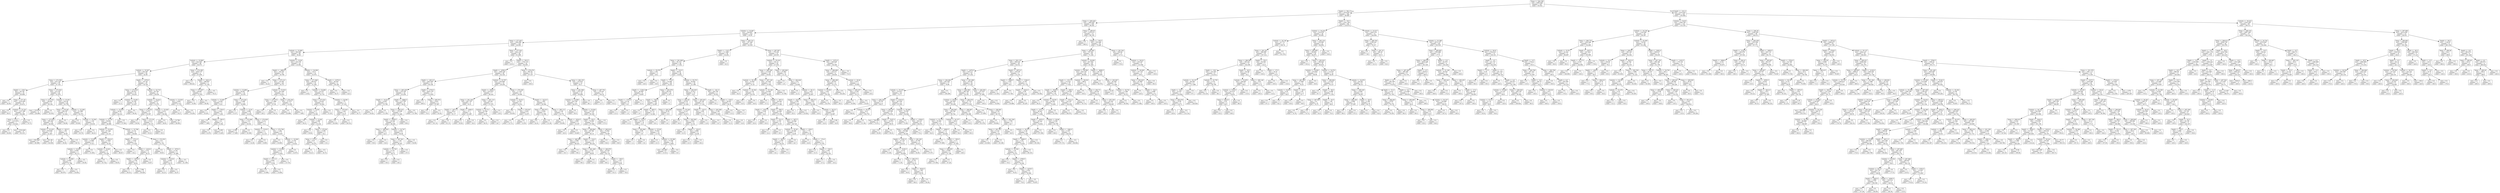 digraph Tree {
node [shape=box] ;
0 [label="Temp <= 294.198\nmse = 5285.549\nsamples = 547\nvalue = 93.932"] ;
1 [label="Depth <= -58.0\nmse = 2579.857\nsamples = 364\nvalue = 59.985"] ;
0 -> 1 [labeldistance=2.5, labelangle=45, headlabel="True"] ;
2 [label="Temp <= 289.429\nmse = 1662.907\nsamples = 295\nvalue = 46.242"] ;
1 -> 2 ;
3 [label="Salinity <= 34.967\nmse = 938.807\nsamples = 224\nvalue = 35.29"] ;
2 -> 3 ;
4 [label="Temp <= 277.403\nmse = 1280.956\nsamples = 143\nvalue = 44.093"] ;
3 -> 4 ;
5 [label="Salinity <= 33.885\nmse = 580.093\nsamples = 99\nvalue = 36.48"] ;
4 -> 5 ;
6 [label="Salinity <= 33.869\nmse = 624.545\nsamples = 66\nvalue = 44.073"] ;
5 -> 6 ;
7 [label="Salinity <= 33.547\nmse = 454.367\nsamples = 62\nvalue = 42.06"] ;
6 -> 7 ;
8 [label="Temp <= 272.558\nmse = 633.129\nsamples = 35\nvalue = 47.102"] ;
7 -> 8 ;
9 [label="Depth <= -136.0\nmse = 927.84\nsamples = 10\nvalue = 60.668"] ;
8 -> 9 ;
10 [label="mse = 0.0\nsamples = 1\nvalue = 42.64"] ;
9 -> 10 ;
11 [label="Temp <= 271.55\nmse = 1019.285\nsamples = 9\nvalue = 63.672"] ;
9 -> 11 ;
12 [label="mse = 0.0\nsamples = 1\nvalue = 56.9"] ;
11 -> 12 ;
13 [label="Salinity <= 33.181\nmse = 1107.399\nsamples = 8\nvalue = 64.288"] ;
11 -> 13 ;
14 [label="Temp <= 272.1\nmse = 1213.574\nsamples = 7\nvalue = 63.644"] ;
13 -> 14 ;
15 [label="mse = 0.0\nsamples = 1\nvalue = 64.96"] ;
14 -> 15 ;
16 [label="mse = 1516.426\nsamples = 6\nvalue = 63.315"] ;
14 -> 16 ;
17 [label="mse = 0.0\nsamples = 1\nvalue = 70.73"] ;
13 -> 17 ;
18 [label="Temp <= 272.933\nmse = 412.187\nsamples = 25\nvalue = 41.676"] ;
8 -> 18 ;
19 [label="Temp <= 272.703\nmse = 108.901\nsamples = 5\nvalue = 29.194"] ;
18 -> 19 ;
20 [label="mse = 133.633\nsamples = 4\nvalue = 28.488"] ;
19 -> 20 ;
21 [label="mse = -0.0\nsamples = 1\nvalue = 32.018"] ;
19 -> 21 ;
22 [label="Salinity <= 33.451\nmse = 432.44\nsamples = 20\nvalue = 43.756"] ;
18 -> 22 ;
23 [label="Temp <= 274.06\nmse = 494.357\nsamples = 17\nvalue = 41.602"] ;
22 -> 23 ;
24 [label="Temp <= 273.842\nmse = 505.261\nsamples = 16\nvalue = 40.938"] ;
23 -> 24 ;
25 [label="Salinity <= 32.435\nmse = 679.036\nsamples = 13\nvalue = 41.947"] ;
24 -> 25 ;
26 [label="mse = 536.544\nsamples = 5\nvalue = 40.088"] ;
25 -> 26 ;
27 [label="mse = 831.08\nsamples = 8\nvalue = 44.038"] ;
25 -> 27 ;
28 [label="Depth <= -623.5\nmse = 1.85\nsamples = 3\nvalue = 38.08"] ;
24 -> 28 ;
29 [label="mse = -0.0\nsamples = 2\nvalue = 39.44"] ;
28 -> 29 ;
30 [label="mse = 0.0\nsamples = 1\nvalue = 36.72"] ;
28 -> 30 ;
31 [label="mse = -0.0\nsamples = 1\nvalue = 56.88"] ;
23 -> 31 ;
32 [label="Salinity <= 33.458\nmse = 91.988\nsamples = 3\nvalue = 52.372"] ;
22 -> 32 ;
33 [label="mse = 0.0\nsamples = 1\nvalue = 65.88"] ;
32 -> 33 ;
34 [label="Salinity <= 33.505\nmse = 1.125\nsamples = 2\nvalue = 45.618"] ;
32 -> 34 ;
35 [label="mse = 0.0\nsamples = 1\nvalue = 43.78"] ;
34 -> 35 ;
36 [label="mse = 0.0\nsamples = 1\nvalue = 46.23"] ;
34 -> 36 ;
37 [label="Depth <= -1579.0\nmse = 107.29\nsamples = 27\nvalue = 34.793"] ;
7 -> 37 ;
38 [label="Temp <= 272.016\nmse = 82.015\nsamples = 19\nvalue = 39.243"] ;
37 -> 38 ;
39 [label="mse = 0.0\nsamples = 1\nvalue = 21.4"] ;
38 -> 39 ;
40 [label="Salinity <= 33.851\nmse = 55.195\nsamples = 18\nvalue = 41.027"] ;
38 -> 40 ;
41 [label="Salinity <= 33.835\nmse = 44.94\nsamples = 17\nvalue = 40.216"] ;
40 -> 41 ;
42 [label="Salinity <= 33.701\nmse = 38.603\nsamples = 16\nvalue = 40.898"] ;
41 -> 42 ;
43 [label="Salinity <= 33.678\nmse = 67.228\nsamples = 7\nvalue = 43.191"] ;
42 -> 43 ;
44 [label="Salinity <= 33.657\nmse = 13.868\nsamples = 4\nvalue = 37.611"] ;
43 -> 44 ;
45 [label="Salinity <= 33.627\nmse = 6.059\nsamples = 3\nvalue = 39.113"] ;
44 -> 45 ;
46 [label="Salinity <= 33.606\nmse = 8.489\nsamples = 2\nvalue = 37.766"] ;
45 -> 46 ;
47 [label="mse = 0.0\nsamples = 1\nvalue = 40.679"] ;
46 -> 47 ;
48 [label="mse = 0.0\nsamples = 1\nvalue = 34.852"] ;
46 -> 48 ;
49 [label="mse = -0.0\nsamples = 1\nvalue = 40.46"] ;
45 -> 49 ;
50 [label="mse = 0.0\nsamples = 1\nvalue = 31.604"] ;
44 -> 50 ;
51 [label="Depth <= -3522.0\nmse = 17.803\nsamples = 3\nvalue = 52.49"] ;
43 -> 51 ;
52 [label="Salinity <= 33.69\nmse = 2.573\nsamples = 2\nvalue = 55.326"] ;
51 -> 52 ;
53 [label="mse = 0.0\nsamples = 1\nvalue = 53.722"] ;
52 -> 53 ;
54 [label="mse = 0.0\nsamples = 1\nvalue = 56.93"] ;
52 -> 54 ;
55 [label="mse = 0.0\nsamples = 1\nvalue = 46.817"] ;
51 -> 55 ;
56 [label="Salinity <= 33.788\nmse = 8.133\nsamples = 9\nvalue = 39.064"] ;
42 -> 56 ;
57 [label="Depth <= -3712.5\nmse = 7.036\nsamples = 5\nvalue = 37.525"] ;
56 -> 57 ;
58 [label="mse = 0.0\nsamples = 1\nvalue = 34.2"] ;
57 -> 58 ;
59 [label="Depth <= -2318.0\nmse = 5.79\nsamples = 4\nvalue = 38.19"] ;
57 -> 59 ;
60 [label="Depth <= -3078.0\nmse = 3.792\nsamples = 3\nvalue = 39.02"] ;
59 -> 60 ;
61 [label="mse = 0.0\nsamples = 1\nvalue = 39.013"] ;
60 -> 61 ;
62 [label="mse = 7.584\nsamples = 2\nvalue = 39.028"] ;
60 -> 62 ;
63 [label="mse = -0.0\nsamples = 1\nvalue = 34.87"] ;
59 -> 63 ;
64 [label="Temp <= 274.553\nmse = 0.9\nsamples = 4\nvalue = 41.372"] ;
56 -> 64 ;
65 [label="mse = 0.0\nsamples = 1\nvalue = 39.83"] ;
64 -> 65 ;
66 [label="Depth <= -3576.5\nmse = 0.144\nsamples = 3\nvalue = 41.886"] ;
64 -> 66 ;
67 [label="Salinity <= 33.818\nmse = 0.006\nsamples = 2\nvalue = 42.15"] ;
66 -> 67 ;
68 [label="mse = 0.0\nsamples = 1\nvalue = 42.23"] ;
67 -> 68 ;
69 [label="mse = 0.0\nsamples = 1\nvalue = 42.07"] ;
67 -> 69 ;
70 [label="mse = -0.0\nsamples = 1\nvalue = 41.358"] ;
66 -> 70 ;
71 [label="mse = -0.0\nsamples = 1\nvalue = 27.943"] ;
41 -> 71 ;
72 [label="mse = -0.0\nsamples = 1\nvalue = 56.44"] ;
40 -> 72 ;
73 [label="Salinity <= 33.719\nmse = 50.758\nsamples = 8\nvalue = 26.634"] ;
37 -> 73 ;
74 [label="Salinity <= 33.614\nmse = 16.577\nsamples = 6\nvalue = 31.075"] ;
73 -> 74 ;
75 [label="Temp <= 272.033\nmse = 0.473\nsamples = 3\nvalue = 35.597"] ;
74 -> 75 ;
76 [label="mse = 0.0\nsamples = 1\nvalue = 36.56"] ;
75 -> 76 ;
77 [label="Temp <= 273.39\nmse = 0.013\nsamples = 2\nvalue = 35.115"] ;
75 -> 77 ;
78 [label="mse = 0.0\nsamples = 1\nvalue = 35.23"] ;
77 -> 78 ;
79 [label="mse = 0.0\nsamples = 1\nvalue = 35.0"] ;
77 -> 79 ;
80 [label="Salinity <= 33.629\nmse = 6.611\nsamples = 3\nvalue = 28.362"] ;
74 -> 80 ;
81 [label="mse = 0.0\nsamples = 1\nvalue = 28.81"] ;
80 -> 81 ;
82 [label="mse = 10.796\nsamples = 2\nvalue = 28.063"] ;
80 -> 82 ;
83 [label="Salinity <= 33.835\nmse = 0.802\nsamples = 2\nvalue = 17.753"] ;
73 -> 83 ;
84 [label="mse = 0.0\nsamples = 1\nvalue = 18.27"] ;
83 -> 84 ;
85 [label="mse = 0.0\nsamples = 1\nvalue = 16.202"] ;
83 -> 85 ;
86 [label="Temp <= 274.395\nmse = 2024.737\nsamples = 4\nvalue = 67.939"] ;
6 -> 86 ;
87 [label="mse = 0.0\nsamples = 1\nvalue = 168.421"] ;
86 -> 87 ;
88 [label="Depth <= -2421.0\nmse = 398.947\nsamples = 3\nvalue = 51.192"] ;
86 -> 88 ;
89 [label="Temp <= 275.557\nmse = 46.867\nsamples = 2\nvalue = 37.632"] ;
88 -> 89 ;
90 [label="mse = -0.0\nsamples = 1\nvalue = 33.68"] ;
89 -> 90 ;
91 [label="mse = -0.0\nsamples = 1\nvalue = 49.49"] ;
89 -> 91 ;
92 [label="mse = -0.0\nsamples = 1\nvalue = 78.31"] ;
88 -> 92 ;
93 [label="Salinity <= 33.94\nmse = 220.376\nsamples = 33\nvalue = 23.081"] ;
5 -> 93 ;
94 [label="Depth <= -4662.0\nmse = 192.201\nsamples = 21\nvalue = 18.708"] ;
93 -> 94 ;
95 [label="mse = 0.0\nsamples = 1\nvalue = 52.22"] ;
94 -> 95 ;
96 [label="Temp <= 275.121\nmse = 133.561\nsamples = 20\nvalue = 16.737"] ;
94 -> 96 ;
97 [label="Salinity <= 33.899\nmse = 30.407\nsamples = 16\nvalue = 14.183"] ;
96 -> 97 ;
98 [label="Salinity <= 33.887\nmse = 14.401\nsamples = 5\nvalue = 9.23"] ;
97 -> 98 ;
99 [label="mse = 0.0\nsamples = 1\nvalue = 16.201"] ;
98 -> 99 ;
100 [label="Depth <= -1750.5\nmse = 0.661\nsamples = 4\nvalue = 7.238"] ;
98 -> 100 ;
101 [label="mse = 0.0\nsamples = 1\nvalue = 7.895"] ;
100 -> 101 ;
102 [label="Depth <= -593.5\nmse = 0.2\nsamples = 3\nvalue = 6.362"] ;
100 -> 102 ;
103 [label="mse = 0.0\nsamples = 1\nvalue = 6.278"] ;
102 -> 103 ;
104 [label="mse = 0.295\nsamples = 2\nvalue = 6.403"] ;
102 -> 104 ;
105 [label="Temp <= 273.242\nmse = 17.848\nsamples = 11\nvalue = 16.969"] ;
97 -> 105 ;
106 [label="mse = 0.0\nsamples = 1\nvalue = 31.07"] ;
105 -> 106 ;
107 [label="Salinity <= 33.91\nmse = 4.898\nsamples = 10\nvalue = 16.029"] ;
105 -> 107 ;
108 [label="Temp <= 274.496\nmse = 1.313\nsamples = 3\nvalue = 18.032"] ;
107 -> 108 ;
109 [label="mse = 2.356\nsamples = 2\nvalue = 17.665"] ;
108 -> 109 ;
110 [label="mse = -0.0\nsamples = 1\nvalue = 18.399"] ;
108 -> 110 ;
111 [label="Temp <= 274.629\nmse = 4.211\nsamples = 7\nvalue = 15.3"] ;
107 -> 111 ;
112 [label="Salinity <= 33.913\nmse = 5.11\nsamples = 2\nvalue = 12.119"] ;
111 -> 112 ;
113 [label="mse = 0.0\nsamples = 1\nvalue = 14.38"] ;
112 -> 113 ;
114 [label="mse = 0.0\nsamples = 1\nvalue = 9.859"] ;
112 -> 114 ;
115 [label="Temp <= 274.708\nmse = 1.264\nsamples = 5\nvalue = 16.007"] ;
111 -> 115 ;
116 [label="mse = 0.0\nsamples = 1\nvalue = 19.009"] ;
115 -> 116 ;
117 [label="Salinity <= 33.929\nmse = 0.154\nsamples = 4\nvalue = 15.632"] ;
115 -> 117 ;
118 [label="Salinity <= 33.929\nmse = 0.012\nsamples = 3\nvalue = 15.852"] ;
117 -> 118 ;
119 [label="Depth <= -2711.0\nmse = 0.004\nsamples = 2\nvalue = 15.92"] ;
118 -> 119 ;
120 [label="mse = 0.0\nsamples = 1\nvalue = 15.984"] ;
119 -> 120 ;
121 [label="mse = 0.0\nsamples = 1\nvalue = 15.856"] ;
119 -> 121 ;
122 [label="mse = 0.0\nsamples = 1\nvalue = 15.716"] ;
118 -> 122 ;
123 [label="mse = 0.0\nsamples = 1\nvalue = 14.972"] ;
117 -> 123 ;
124 [label="Salinity <= 33.918\nmse = 351.626\nsamples = 4\nvalue = 23.833"] ;
96 -> 124 ;
125 [label="Temp <= 275.574\nmse = 171.866\nsamples = 2\nvalue = 47.04"] ;
124 -> 125 ;
126 [label="mse = 0.0\nsamples = 1\nvalue = 28.5"] ;
125 -> 126 ;
127 [label="mse = 0.0\nsamples = 1\nvalue = 56.31"] ;
125 -> 127 ;
128 [label="Temp <= 276.194\nmse = 37.575\nsamples = 2\nvalue = 12.229"] ;
124 -> 128 ;
129 [label="mse = 0.0\nsamples = 1\nvalue = 20.898"] ;
128 -> 129 ;
130 [label="mse = 0.0\nsamples = 1\nvalue = 7.895"] ;
128 -> 130 ;
131 [label="Salinity <= 34.098\nmse = 132.0\nsamples = 12\nvalue = 33.574"] ;
93 -> 131 ;
132 [label="Temp <= 271.948\nmse = 108.527\nsamples = 10\nvalue = 31.326"] ;
131 -> 132 ;
133 [label="mse = 0.0\nsamples = 1\nvalue = 2.632"] ;
132 -> 133 ;
134 [label="Salinity <= 34.068\nmse = 43.237\nsamples = 9\nvalue = 33.718"] ;
132 -> 134 ;
135 [label="Temp <= 273.522\nmse = 35.623\nsamples = 6\nvalue = 35.922"] ;
134 -> 135 ;
136 [label="Salinity <= 33.95\nmse = 6.17\nsamples = 5\nvalue = 33.981"] ;
135 -> 136 ;
137 [label="mse = 0.0\nsamples = 1\nvalue = 39.21"] ;
136 -> 137 ;
138 [label="Salinity <= 33.98\nmse = 2.588\nsamples = 4\nvalue = 33.234"] ;
136 -> 138 ;
139 [label="mse = 0.0\nsamples = 1\nvalue = 30.82"] ;
138 -> 139 ;
140 [label="Temp <= 272.84\nmse = 0.359\nsamples = 3\nvalue = 34.2"] ;
138 -> 140 ;
141 [label="Temp <= 272.4\nmse = 0.07\nsamples = 2\nvalue = 34.475"] ;
140 -> 141 ;
142 [label="mse = 0.0\nsamples = 1\nvalue = 34.211"] ;
141 -> 142 ;
143 [label="mse = -0.0\nsamples = 1\nvalue = 34.74"] ;
141 -> 143 ;
144 [label="mse = 0.0\nsamples = 1\nvalue = 33.1"] ;
140 -> 144 ;
145 [label="mse = 0.0\nsamples = 1\nvalue = 51.45"] ;
135 -> 145 ;
146 [label="Salinity <= 34.091\nmse = 7.75\nsamples = 3\nvalue = 27.103"] ;
134 -> 146 ;
147 [label="Temp <= 275.443\nmse = 1.542\nsamples = 2\nvalue = 25.27"] ;
146 -> 147 ;
148 [label="mse = 0.0\nsamples = 1\nvalue = 24.028"] ;
147 -> 148 ;
149 [label="mse = 0.0\nsamples = 1\nvalue = 26.512"] ;
147 -> 149 ;
150 [label="mse = -0.0\nsamples = 1\nvalue = 30.77"] ;
146 -> 150 ;
151 [label="Depth <= -2379.0\nmse = 38.254\nsamples = 2\nvalue = 48.185"] ;
131 -> 151 ;
152 [label="mse = 0.0\nsamples = 1\nvalue = 54.37"] ;
151 -> 152 ;
153 [label="mse = -0.0\nsamples = 1\nvalue = 42.0"] ;
151 -> 153 ;
154 [label="Temp <= 277.522\nmse = 2443.231\nsamples = 44\nvalue = 61.408"] ;
4 -> 154 ;
155 [label="mse = 0.0\nsamples = 1\nvalue = 210.0"] ;
154 -> 155 ;
156 [label="Depth <= -503.5\nmse = 1764.153\nsamples = 43\nvalue = 56.455"] ;
154 -> 156 ;
157 [label="Depth <= -4556.0\nmse = 1660.329\nsamples = 28\nvalue = 42.144"] ;
156 -> 157 ;
158 [label="Depth <= -4813.5\nmse = 2823.697\nsamples = 13\nvalue = 60.338"] ;
157 -> 158 ;
159 [label="Temp <= 285.238\nmse = 319.109\nsamples = 10\nvalue = 43.256"] ;
158 -> 159 ;
160 [label="Depth <= -5124.5\nmse = 6.925\nsamples = 2\nvalue = 15.789"] ;
159 -> 160 ;
161 [label="mse = 0.0\nsamples = 1\nvalue = 18.421"] ;
160 -> 161 ;
162 [label="mse = 0.0\nsamples = 1\nvalue = 13.158"] ;
160 -> 162 ;
163 [label="Depth <= -4866.0\nmse = 213.765\nsamples = 8\nvalue = 48.25"] ;
159 -> 163 ;
164 [label="Temp <= 288.419\nmse = 119.236\nsamples = 7\nvalue = 51.496"] ;
163 -> 164 ;
165 [label="Depth <= -5558.0\nmse = 29.344\nsamples = 6\nvalue = 48.284"] ;
164 -> 165 ;
166 [label="Temp <= 286.922\nmse = 64.0\nsamples = 2\nvalue = 42.0"] ;
165 -> 166 ;
167 [label="mse = 0.0\nsamples = 1\nvalue = 50.0"] ;
166 -> 167 ;
168 [label="mse = 0.0\nsamples = 1\nvalue = 34.0"] ;
166 -> 168 ;
169 [label="Salinity <= 34.747\nmse = 4.934\nsamples = 4\nvalue = 50.08"] ;
165 -> 169 ;
170 [label="Temp <= 287.561\nmse = 1.126\nsamples = 3\nvalue = 49.267"] ;
169 -> 170 ;
171 [label="Salinity <= 33.725\nmse = 0.118\nsamples = 2\nvalue = 49.72"] ;
170 -> 171 ;
172 [label="mse = 0.0\nsamples = 1\nvalue = 50.0"] ;
171 -> 172 ;
173 [label="mse = 0.0\nsamples = 1\nvalue = 49.3"] ;
171 -> 173 ;
174 [label="mse = 0.0\nsamples = 1\nvalue = 47.0"] ;
170 -> 174 ;
175 [label="mse = 0.0\nsamples = 1\nvalue = 54.96"] ;
169 -> 175 ;
176 [label="mse = 0.0\nsamples = 1\nvalue = 80.4"] ;
164 -> 176 ;
177 [label="mse = 0.0\nsamples = 1\nvalue = 15.789"] ;
163 -> 177 ;
178 [label="Depth <= -4736.5\nmse = 6933.143\nsamples = 3\nvalue = 115.855"] ;
158 -> 178 ;
179 [label="mse = 0.0\nsamples = 1\nvalue = 260.0"] ;
178 -> 179 ;
180 [label="Temp <= 285.974\nmse = 9.621\nsamples = 2\nvalue = 67.807"] ;
178 -> 180 ;
181 [label="mse = 0.0\nsamples = 1\nvalue = 70.0"] ;
180 -> 181 ;
182 [label="mse = -0.0\nsamples = 1\nvalue = 63.42"] ;
180 -> 182 ;
183 [label="Salinity <= 33.797\nmse = 435.699\nsamples = 15\nvalue = 29.256"] ;
157 -> 183 ;
184 [label="Depth <= -3602.5\nmse = 670.815\nsamples = 7\nvalue = 46.434"] ;
183 -> 184 ;
185 [label="Temp <= 281.246\nmse = 641.743\nsamples = 4\nvalue = 61.6"] ;
184 -> 185 ;
186 [label="Depth <= -4071.0\nmse = 100.4\nsamples = 2\nvalue = 91.17"] ;
185 -> 186 ;
187 [label="mse = 0.0\nsamples = 1\nvalue = 101.19"] ;
186 -> 187 ;
188 [label="mse = -0.0\nsamples = 1\nvalue = 81.15"] ;
186 -> 188 ;
189 [label="Depth <= -4406.5\nmse = 31.1\nsamples = 2\nvalue = 41.887"] ;
185 -> 189 ;
190 [label="mse = 0.0\nsamples = 1\nvalue = 45.83"] ;
189 -> 190 ;
191 [label="mse = 0.0\nsamples = 1\nvalue = 34.0"] ;
189 -> 191 ;
192 [label="Temp <= 281.715\nmse = 60.297\nsamples = 3\nvalue = 27.478"] ;
184 -> 192 ;
193 [label="Salinity <= 33.711\nmse = 55.546\nsamples = 2\nvalue = 29.97"] ;
192 -> 193 ;
194 [label="mse = 0.0\nsamples = 1\nvalue = 40.51"] ;
193 -> 194 ;
195 [label="mse = 0.0\nsamples = 1\nvalue = 24.7"] ;
193 -> 195 ;
196 [label="mse = 0.0\nsamples = 1\nvalue = 20.0"] ;
192 -> 196 ;
197 [label="Temp <= 279.196\nmse = 11.335\nsamples = 8\nvalue = 18.949"] ;
183 -> 197 ;
198 [label="Salinity <= 34.011\nmse = 10.192\nsamples = 3\nvalue = 14.514"] ;
197 -> 198 ;
199 [label="mse = 0.0\nsamples = 1\nvalue = 20.043"] ;
198 -> 199 ;
200 [label="Temp <= 278.547\nmse = 0.003\nsamples = 2\nvalue = 12.671"] ;
198 -> 200 ;
201 [label="mse = 0.0\nsamples = 1\nvalue = 12.711"] ;
200 -> 201 ;
202 [label="mse = 0.0\nsamples = 1\nvalue = 12.59"] ;
200 -> 202 ;
203 [label="Depth <= -3215.5\nmse = 1.997\nsamples = 5\nvalue = 20.562"] ;
197 -> 203 ;
204 [label="Temp <= 282.073\nmse = 0.204\nsamples = 2\nvalue = 21.506"] ;
203 -> 204 ;
205 [label="mse = 0.0\nsamples = 1\nvalue = 22.41"] ;
204 -> 205 ;
206 [label="mse = 0.0\nsamples = 1\nvalue = 21.28"] ;
204 -> 206 ;
207 [label="Temp <= 280.112\nmse = 2.129\nsamples = 3\nvalue = 19.775"] ;
203 -> 207 ;
208 [label="mse = 0.0\nsamples = 1\nvalue = 20.991"] ;
207 -> 208 ;
209 [label="Depth <= -2024.5\nmse = 2.083\nsamples = 2\nvalue = 19.167"] ;
207 -> 209 ;
210 [label="mse = 0.0\nsamples = 1\nvalue = 20.0"] ;
209 -> 210 ;
211 [label="mse = 0.0\nsamples = 1\nvalue = 16.667"] ;
209 -> 211 ;
212 [label="Temp <= 278.478\nmse = 592.54\nsamples = 15\nvalue = 87.337"] ;
156 -> 212 ;
213 [label="mse = 0.0\nsamples = 1\nvalue = 160.0"] ;
212 -> 213 ;
214 [label="Temp <= 284.155\nmse = 315.833\nsamples = 14\nvalue = 83.3"] ;
212 -> 214 ;
215 [label="Temp <= 281.568\nmse = 270.723\nsamples = 12\nvalue = 80.669"] ;
214 -> 215 ;
216 [label="Salinity <= 33.969\nmse = 203.794\nsamples = 11\nvalue = 82.973"] ;
215 -> 216 ;
217 [label="mse = 0.0\nsamples = 1\nvalue = 50.0"] ;
216 -> 217 ;
218 [label="Salinity <= 34.844\nmse = 135.143\nsamples = 10\nvalue = 85.329"] ;
216 -> 218 ;
219 [label="Depth <= -65.0\nmse = 79.059\nsamples = 9\nvalue = 87.508"] ;
218 -> 219 ;
220 [label="Temp <= 280.884\nmse = 49.759\nsamples = 7\nvalue = 90.19"] ;
219 -> 220 ;
221 [label="Temp <= 280.583\nmse = 2.569\nsamples = 2\nvalue = 99.433"] ;
220 -> 221 ;
222 [label="mse = 0.0\nsamples = 1\nvalue = 101.7"] ;
221 -> 222 ;
223 [label="mse = -0.0\nsamples = 1\nvalue = 98.3"] ;
221 -> 223 ;
224 [label="Depth <= -132.0\nmse = 17.673\nsamples = 5\nvalue = 86.229"] ;
220 -> 224 ;
225 [label="Temp <= 281.269\nmse = 2.723\nsamples = 2\nvalue = 88.85"] ;
224 -> 225 ;
226 [label="mse = 0.0\nsamples = 1\nvalue = 90.5"] ;
225 -> 226 ;
227 [label="mse = 0.0\nsamples = 1\nvalue = 87.2"] ;
225 -> 227 ;
228 [label="Temp <= 280.975\nmse = 16.229\nsamples = 3\nvalue = 82.733"] ;
224 -> 228 ;
229 [label="mse = 0.0\nsamples = 1\nvalue = 88.3"] ;
228 -> 229 ;
230 [label="Depth <= -109.5\nmse = 1.103\nsamples = 2\nvalue = 79.95"] ;
228 -> 230 ;
231 [label="mse = 0.0\nsamples = 1\nvalue = 81.0"] ;
230 -> 231 ;
232 [label="mse = 0.0\nsamples = 1\nvalue = 78.9"] ;
230 -> 232 ;
233 [label="Temp <= 280.616\nmse = 72.802\nsamples = 2\nvalue = 78.567"] ;
219 -> 233 ;
234 [label="mse = 0.0\nsamples = 1\nvalue = 84.6"] ;
233 -> 234 ;
235 [label="mse = 0.0\nsamples = 1\nvalue = 66.5"] ;
233 -> 235 ;
236 [label="mse = -0.0\nsamples = 1\nvalue = 57.0"] ;
218 -> 236 ;
237 [label="mse = -0.0\nsamples = 1\nvalue = 46.1"] ;
215 -> 237 ;
238 [label="Temp <= 287.754\nmse = 178.222\nsamples = 2\nvalue = 104.35"] ;
214 -> 238 ;
239 [label="mse = 0.0\nsamples = 1\nvalue = 117.7"] ;
238 -> 239 ;
240 [label="mse = 0.0\nsamples = 1\nvalue = 91.0"] ;
238 -> 240 ;
241 [label="Temp <= 283.721\nmse = 167.365\nsamples = 81\nvalue = 22.525"] ;
3 -> 241 ;
242 [label="Depth <= -118.5\nmse = 111.895\nsamples = 50\nvalue = 18.254"] ;
241 -> 242 ;
243 [label="Temp <= 281.669\nmse = 92.315\nsamples = 49\nvalue = 17.352"] ;
242 -> 243 ;
244 [label="Salinity <= 35.078\nmse = 2.56\nsamples = 3\nvalue = 29.2"] ;
243 -> 244 ;
245 [label="mse = 0.0\nsamples = 1\nvalue = 26.0"] ;
244 -> 245 ;
246 [label="mse = 0.0\nsamples = 2\nvalue = 30.0"] ;
244 -> 246 ;
247 [label="Depth <= -310.5\nmse = 88.55\nsamples = 46\nvalue = 16.603"] ;
243 -> 247 ;
248 [label="Depth <= -772.0\nmse = 76.469\nsamples = 28\nvalue = 14.251"] ;
247 -> 248 ;
249 [label="Depth <= -1238.0\nmse = 36.409\nsamples = 9\nvalue = 18.867"] ;
248 -> 249 ;
250 [label="Depth <= -1372.0\nmse = 81.92\nsamples = 2\nvalue = 8.2"] ;
249 -> 250 ;
251 [label="mse = 0.0\nsamples = 1\nvalue = 21.0"] ;
250 -> 251 ;
252 [label="mse = 0.0\nsamples = 1\nvalue = 1.8"] ;
250 -> 252 ;
253 [label="mse = 0.0\nsamples = 7\nvalue = 21.0"] ;
249 -> 253 ;
254 [label="Temp <= 283.579\nmse = 80.479\nsamples = 19\nvalue = 11.877"] ;
248 -> 254 ;
255 [label="Depth <= -748.5\nmse = 79.895\nsamples = 18\nvalue = 12.997"] ;
254 -> 255 ;
256 [label="mse = 0.0\nsamples = 1\nvalue = 3.6"] ;
255 -> 256 ;
257 [label="Depth <= -665.5\nmse = 76.711\nsamples = 17\nvalue = 14.389"] ;
255 -> 257 ;
258 [label="mse = 0.0\nsamples = 3\nvalue = 21.0"] ;
257 -> 258 ;
259 [label="Depth <= -519.5\nmse = 82.573\nsamples = 14\nvalue = 12.5"] ;
257 -> 259 ;
260 [label="Temp <= 282.684\nmse = 0.09\nsamples = 2\nvalue = 0.9"] ;
259 -> 260 ;
261 [label="mse = 0.0\nsamples = 1\nvalue = 1.2"] ;
260 -> 261 ;
262 [label="mse = 0.0\nsamples = 1\nvalue = 0.6"] ;
260 -> 262 ;
263 [label="Salinity <= 35.28\nmse = 75.601\nsamples = 12\nvalue = 13.721"] ;
259 -> 263 ;
264 [label="mse = 0.0\nsamples = 2\nvalue = 21.0"] ;
263 -> 264 ;
265 [label="Salinity <= 35.388\nmse = 77.528\nsamples = 10\nvalue = 12.865"] ;
263 -> 265 ;
266 [label="mse = 84.289\nsamples = 9\nvalue = 13.513"] ;
265 -> 266 ;
267 [label="mse = -0.0\nsamples = 1\nvalue = 8.0"] ;
265 -> 267 ;
268 [label="mse = -0.0\nsamples = 1\nvalue = 3.2"] ;
254 -> 268 ;
269 [label="Salinity <= 35.374\nmse = 78.926\nsamples = 18\nvalue = 21.396"] ;
247 -> 269 ;
270 [label="Temp <= 282.935\nmse = 31.613\nsamples = 15\nvalue = 19.5"] ;
269 -> 270 ;
271 [label="Temp <= 282.36\nmse = 33.015\nsamples = 9\nvalue = 21.029"] ;
270 -> 271 ;
272 [label="Temp <= 282.208\nmse = 52.02\nsamples = 2\nvalue = 15.0"] ;
271 -> 272 ;
273 [label="mse = 0.0\nsamples = 1\nvalue = 20.1"] ;
272 -> 273 ;
274 [label="mse = -0.0\nsamples = 1\nvalue = 4.8"] ;
272 -> 274 ;
275 [label="Salinity <= 35.226\nmse = 15.217\nsamples = 7\nvalue = 22.673"] ;
271 -> 275 ;
276 [label="mse = 0.0\nsamples = 1\nvalue = 34.0"] ;
275 -> 276 ;
277 [label="Temp <= 282.585\nmse = 2.624\nsamples = 6\nvalue = 21.54"] ;
275 -> 277 ;
278 [label="mse = 0.0\nsamples = 2\nvalue = 21.0"] ;
277 -> 278 ;
279 [label="Depth <= -224.0\nmse = 4.666\nsamples = 4\nvalue = 22.08"] ;
277 -> 279 ;
280 [label="mse = 0.0\nsamples = 3\nvalue = 21.0"] ;
279 -> 280 ;
281 [label="mse = -0.0\nsamples = 1\nvalue = 26.4"] ;
279 -> 281 ;
282 [label="Temp <= 283.403\nmse = 20.144\nsamples = 6\nvalue = 17.122"] ;
270 -> 282 ;
283 [label="Depth <= -143.0\nmse = 0.98\nsamples = 2\nvalue = 11.4"] ;
282 -> 283 ;
284 [label="mse = 0.0\nsamples = 1\nvalue = 12.8"] ;
283 -> 284 ;
285 [label="mse = -0.0\nsamples = 1\nvalue = 10.7"] ;
283 -> 285 ;
286 [label="Temp <= 283.568\nmse = 5.168\nsamples = 4\nvalue = 19.983"] ;
282 -> 286 ;
287 [label="mse = 0.0\nsamples = 3\nvalue = 21.0"] ;
286 -> 287 ;
288 [label="mse = 0.0\nsamples = 1\nvalue = 14.9"] ;
286 -> 288 ;
289 [label="Depth <= -161.0\nmse = 202.762\nsamples = 3\nvalue = 35.933"] ;
269 -> 289 ;
290 [label="mse = 0.0\nsamples = 1\nvalue = 55.1"] ;
289 -> 290 ;
291 [label="Depth <= -138.5\nmse = 28.623\nsamples = 2\nvalue = 26.35"] ;
289 -> 291 ;
292 [label="mse = 0.0\nsamples = 1\nvalue = 21.0"] ;
291 -> 292 ;
293 [label="mse = -0.0\nsamples = 1\nvalue = 31.7"] ;
291 -> 293 ;
294 [label="mse = 0.0\nsamples = 1\nvalue = 43.5"] ;
242 -> 294 ;
295 [label="Temp <= 287.597\nmse = 179.339\nsamples = 31\nvalue = 29.535"] ;
241 -> 295 ;
296 [label="Salinity <= 35.416\nmse = 104.14\nsamples = 24\nvalue = 27.334"] ;
295 -> 296 ;
297 [label="Temp <= 286.198\nmse = 113.939\nsamples = 16\nvalue = 30.641"] ;
296 -> 297 ;
298 [label="Salinity <= 35.164\nmse = 74.563\nsamples = 3\nvalue = 47.25"] ;
297 -> 298 ;
299 [label="mse = 0.0\nsamples = 1\nvalue = 62.0"] ;
298 -> 299 ;
300 [label="Salinity <= 35.362\nmse = 2.722\nsamples = 2\nvalue = 42.333"] ;
298 -> 300 ;
301 [label="mse = 0.0\nsamples = 1\nvalue = 43.5"] ;
300 -> 301 ;
302 [label="mse = 0.0\nsamples = 1\nvalue = 40.0"] ;
300 -> 302 ;
303 [label="Temp <= 287.128\nmse = 61.826\nsamples = 13\nvalue = 27.622"] ;
297 -> 303 ;
304 [label="Salinity <= 35.168\nmse = 52.608\nsamples = 12\nvalue = 28.805"] ;
303 -> 304 ;
305 [label="mse = 0.0\nsamples = 1\nvalue = 37.3"] ;
304 -> 305 ;
306 [label="Depth <= -907.0\nmse = 49.545\nsamples = 11\nvalue = 27.861"] ;
304 -> 306 ;
307 [label="Depth <= -1051.5\nmse = 75.69\nsamples = 2\nvalue = 34.3"] ;
306 -> 307 ;
308 [label="mse = 0.0\nsamples = 1\nvalue = 25.6"] ;
307 -> 308 ;
309 [label="mse = 0.0\nsamples = 1\nvalue = 43.0"] ;
307 -> 309 ;
310 [label="Depth <= -596.5\nmse = 40.446\nsamples = 9\nvalue = 27.056"] ;
306 -> 310 ;
311 [label="Depth <= -741.0\nmse = 8.703\nsamples = 2\nvalue = 15.35"] ;
310 -> 311 ;
312 [label="mse = 0.0\nsamples = 1\nvalue = 12.4"] ;
311 -> 312 ;
313 [label="mse = -0.0\nsamples = 1\nvalue = 18.3"] ;
311 -> 313 ;
314 [label="Depth <= -287.5\nmse = 22.608\nsamples = 7\nvalue = 28.729"] ;
310 -> 314 ;
315 [label="Salinity <= 35.29\nmse = 36.048\nsamples = 3\nvalue = 32.85"] ;
314 -> 315 ;
316 [label="Depth <= -402.0\nmse = 2.276\nsamples = 2\nvalue = 36.233"] ;
315 -> 316 ;
317 [label="mse = 0.0\nsamples = 1\nvalue = 34.1"] ;
316 -> 317 ;
318 [label="mse = -0.0\nsamples = 1\nvalue = 37.3"] ;
316 -> 318 ;
319 [label="mse = -0.0\nsamples = 1\nvalue = 22.7"] ;
315 -> 319 ;
320 [label="Depth <= -236.0\nmse = 7.72\nsamples = 4\nvalue = 27.08"] ;
314 -> 320 ;
321 [label="mse = 0.0\nsamples = 1\nvalue = 22.6"] ;
320 -> 321 ;
322 [label="Depth <= -174.0\nmse = 6.1\nsamples = 3\nvalue = 27.578"] ;
320 -> 322 ;
323 [label="mse = 0.0\nsamples = 1\nvalue = 31.9"] ;
322 -> 323 ;
324 [label="Depth <= -156.5\nmse = 0.98\nsamples = 2\nvalue = 26.343"] ;
322 -> 324 ;
325 [label="mse = 0.0\nsamples = 1\nvalue = 27.2"] ;
324 -> 325 ;
326 [label="mse = 0.0\nsamples = 1\nvalue = 25.2"] ;
324 -> 326 ;
327 [label="mse = -0.0\nsamples = 1\nvalue = 15.789"] ;
303 -> 327 ;
328 [label="Temp <= 283.849\nmse = 27.883\nsamples = 8\nvalue = 21.19"] ;
296 -> 328 ;
329 [label="mse = 0.0\nsamples = 1\nvalue = 2.8"] ;
328 -> 329 ;
330 [label="Temp <= 284.626\nmse = 2.01\nsamples = 7\nvalue = 22.605"] ;
328 -> 330 ;
331 [label="mse = 0.0\nsamples = 1\nvalue = 21.0"] ;
330 -> 331 ;
332 [label="Salinity <= 38.13\nmse = 1.822\nsamples = 6\nvalue = 22.897"] ;
330 -> 332 ;
333 [label="Depth <= -2227.5\nmse = 0.356\nsamples = 2\nvalue = 23.967"] ;
332 -> 333 ;
334 [label="mse = 0.0\nsamples = 1\nvalue = 25.0"] ;
333 -> 334 ;
335 [label="mse = 0.0\nsamples = 1\nvalue = 23.622"] ;
333 -> 335 ;
336 [label="Temp <= 286.271\nmse = 1.633\nsamples = 4\nvalue = 22.286"] ;
332 -> 336 ;
337 [label="mse = 0.0\nsamples = 1\nvalue = 20.0"] ;
336 -> 337 ;
338 [label="Salinity <= 38.211\nmse = 0.889\nsamples = 3\nvalue = 22.667"] ;
336 -> 338 ;
339 [label="mse = 0.0\nsamples = 1\nvalue = 22.0"] ;
338 -> 339 ;
340 [label="mse = 0.96\nsamples = 2\nvalue = 22.8"] ;
338 -> 340 ;
341 [label="Depth <= -3372.0\nmse = 349.939\nsamples = 7\nvalue = 36.308"] ;
295 -> 341 ;
342 [label="Temp <= 288.899\nmse = 124.271\nsamples = 6\nvalue = 29.636"] ;
341 -> 342 ;
343 [label="Temp <= 288.299\nmse = 20.031\nsamples = 3\nvalue = 41.373"] ;
342 -> 343 ;
344 [label="Salinity <= 35.653\nmse = 7.023\nsamples = 2\nvalue = 38.126"] ;
343 -> 344 ;
345 [label="mse = 0.0\nsamples = 1\nvalue = 34.378"] ;
344 -> 345 ;
346 [label="mse = -0.0\nsamples = 1\nvalue = 40.0"] ;
344 -> 346 ;
347 [label="mse = 0.0\nsamples = 1\nvalue = 46.244"] ;
343 -> 347 ;
348 [label="Salinity <= 35.82\nmse = 0.673\nsamples = 3\nvalue = 19.855"] ;
342 -> 348 ;
349 [label="Temp <= 289.257\nmse = 0.238\nsamples = 2\nvalue = 19.111"] ;
348 -> 349 ;
350 [label="mse = 0.0\nsamples = 1\nvalue = 19.456"] ;
349 -> 350 ;
351 [label="mse = -0.0\nsamples = 1\nvalue = 18.421"] ;
349 -> 351 ;
352 [label="mse = 0.0\nsamples = 1\nvalue = 20.6"] ;
348 -> 352 ;
353 [label="mse = -0.0\nsamples = 1\nvalue = 73.0"] ;
341 -> 353 ;
354 [label="Temp <= 289.45\nmse = 2376.311\nsamples = 71\nvalue = 80.705"] ;
2 -> 354 ;
355 [label="mse = 0.0\nsamples = 1\nvalue = 360.0"] ;
354 -> 355 ;
356 [label="Depth <= -138.5\nmse = 935.428\nsamples = 70\nvalue = 75.485"] ;
354 -> 356 ;
357 [label="Temp <= 292.681\nmse = 767.241\nsamples = 64\nvalue = 71.164"] ;
356 -> 357 ;
358 [label="Temp <= 292.135\nmse = 566.018\nsamples = 38\nvalue = 62.912"] ;
357 -> 358 ;
359 [label="Depth <= -4478.5\nmse = 535.211\nsamples = 33\nvalue = 67.252"] ;
358 -> 359 ;
360 [label="Temp <= 292.084\nmse = 443.355\nsamples = 17\nvalue = 76.86"] ;
359 -> 360 ;
361 [label="Salinity <= 35.478\nmse = 375.813\nsamples = 16\nvalue = 73.77"] ;
360 -> 361 ;
362 [label="Temp <= 290.184\nmse = 78.376\nsamples = 3\nvalue = 98.57"] ;
361 -> 362 ;
363 [label="mse = 0.0\nsamples = 1\nvalue = 86.02"] ;
362 -> 363 ;
364 [label="Salinity <= 35.417\nmse = 34.5\nsamples = 2\nvalue = 102.753"] ;
362 -> 364 ;
365 [label="mse = 0.0\nsamples = 1\nvalue = 98.6"] ;
364 -> 365 ;
366 [label="mse = 0.0\nsamples = 1\nvalue = 111.06"] ;
364 -> 366 ;
367 [label="Depth <= -5163.0\nmse = 267.034\nsamples = 13\nvalue = 67.935"] ;
361 -> 367 ;
368 [label="Temp <= 290.247\nmse = 516.542\nsamples = 4\nvalue = 79.918"] ;
367 -> 368 ;
369 [label="mse = 746.942\nsamples = 2\nvalue = 73.511"] ;
368 -> 369 ;
370 [label="Depth <= -5167.0\nmse = 16.974\nsamples = 2\nvalue = 89.53"] ;
368 -> 370 ;
371 [label="mse = 0.0\nsamples = 1\nvalue = 93.65"] ;
370 -> 371 ;
372 [label="mse = 0.0\nsamples = 1\nvalue = 85.41"] ;
370 -> 372 ;
373 [label="Salinity <= 35.499\nmse = 78.305\nsamples = 9\nvalue = 62.942"] ;
367 -> 373 ;
374 [label="mse = 0.0\nsamples = 1\nvalue = 73.28"] ;
373 -> 374 ;
375 [label="Depth <= -4766.0\nmse = 68.315\nsamples = 8\nvalue = 60.874"] ;
373 -> 375 ;
376 [label="Temp <= 290.501\nmse = 50.568\nsamples = 7\nvalue = 59.282"] ;
375 -> 376 ;
377 [label="Depth <= -5161.5\nmse = 37.135\nsamples = 5\nvalue = 62.615"] ;
376 -> 377 ;
378 [label="mse = 0.0\nsamples = 1\nvalue = 51.66"] ;
377 -> 378 ;
379 [label="Depth <= -5150.5\nmse = 15.76\nsamples = 4\nvalue = 64.806"] ;
377 -> 379 ;
380 [label="mse = 0.0\nsamples = 1\nvalue = 71.39"] ;
379 -> 380 ;
381 [label="Temp <= 290.373\nmse = 6.153\nsamples = 3\nvalue = 63.16"] ;
379 -> 381 ;
382 [label="mse = 0.0\nsamples = 1\nvalue = 60.8"] ;
381 -> 382 ;
383 [label="Depth <= -5034.5\nmse = 1.166\nsamples = 2\nvalue = 65.52"] ;
381 -> 383 ;
384 [label="mse = 0.0\nsamples = 1\nvalue = 66.6"] ;
383 -> 384 ;
385 [label="mse = 0.0\nsamples = 1\nvalue = 64.44"] ;
383 -> 385 ;
386 [label="Temp <= 291.293\nmse = 10.793\nsamples = 2\nvalue = 52.617"] ;
376 -> 386 ;
387 [label="mse = 0.0\nsamples = 1\nvalue = 54.94"] ;
386 -> 387 ;
388 [label="mse = 0.0\nsamples = 1\nvalue = 47.971"] ;
386 -> 388 ;
389 [label="mse = -0.0\nsamples = 1\nvalue = 75.2"] ;
375 -> 389 ;
390 [label="mse = 0.0\nsamples = 1\nvalue = 109.299"] ;
360 -> 390 ;
391 [label="Temp <= 291.888\nmse = 433.84\nsamples = 16\nvalue = 57.207"] ;
359 -> 391 ;
392 [label="Temp <= 290.398\nmse = 360.784\nsamples = 14\nvalue = 54.181"] ;
391 -> 392 ;
393 [label="Salinity <= 35.807\nmse = 267.891\nsamples = 9\nvalue = 65.285"] ;
392 -> 393 ;
394 [label="Temp <= 290.049\nmse = 184.762\nsamples = 7\nvalue = 56.784"] ;
393 -> 394 ;
395 [label="Salinity <= 32.372\nmse = 35.445\nsamples = 5\nvalue = 51.712"] ;
394 -> 395 ;
396 [label="mse = 0.0\nsamples = 1\nvalue = 62.0"] ;
395 -> 396 ;
397 [label="Depth <= -2960.5\nmse = 17.13\nsamples = 4\nvalue = 49.654"] ;
395 -> 397 ;
398 [label="mse = 0.0\nsamples = 1\nvalue = 57.899"] ;
397 -> 398 ;
399 [label="Depth <= -355.0\nmse = 0.17\nsamples = 3\nvalue = 47.593"] ;
397 -> 399 ;
400 [label="Temp <= 289.655\nmse = 0.009\nsamples = 2\nvalue = 47.186"] ;
399 -> 400 ;
401 [label="mse = 0.0\nsamples = 1\nvalue = 47.092"] ;
400 -> 401 ;
402 [label="mse = 0.0\nsamples = 1\nvalue = 47.28"] ;
400 -> 402 ;
403 [label="mse = 0.0\nsamples = 1\nvalue = 48.0"] ;
399 -> 403 ;
404 [label="Salinity <= 20.377\nmse = 324.0\nsamples = 2\nvalue = 72.0"] ;
394 -> 404 ;
405 [label="mse = 0.0\nsamples = 1\nvalue = 54.0"] ;
404 -> 405 ;
406 [label="mse = 0.0\nsamples = 1\nvalue = 90.0"] ;
404 -> 406 ;
407 [label="Temp <= 289.987\nmse = 0.507\nsamples = 2\nvalue = 82.288"] ;
393 -> 407 ;
408 [label="mse = 0.0\nsamples = 1\nvalue = 83.0"] ;
407 -> 408 ;
409 [label="mse = 0.0\nsamples = 1\nvalue = 81.576"] ;
407 -> 409 ;
410 [label="Temp <= 290.478\nmse = 37.733\nsamples = 5\nvalue = 37.525"] ;
392 -> 410 ;
411 [label="mse = 0.0\nsamples = 1\nvalue = 27.856"] ;
410 -> 411 ;
412 [label="Temp <= 290.891\nmse = 8.763\nsamples = 4\nvalue = 40.747"] ;
410 -> 412 ;
413 [label="mse = 0.0\nsamples = 1\nvalue = 36.842"] ;
412 -> 413 ;
414 [label="Temp <= 291.559\nmse = 1.705\nsamples = 3\nvalue = 42.7"] ;
412 -> 414 ;
415 [label="Temp <= 291.341\nmse = 0.122\nsamples = 2\nvalue = 43.433"] ;
414 -> 415 ;
416 [label="mse = 0.0\nsamples = 1\nvalue = 43.928"] ;
415 -> 416 ;
417 [label="mse = 0.0\nsamples = 1\nvalue = 43.186"] ;
415 -> 417 ;
418 [label="mse = -0.0\nsamples = 1\nvalue = 40.5"] ;
414 -> 418 ;
419 [label="Temp <= 292.083\nmse = 157.016\nsamples = 2\nvalue = 87.469"] ;
391 -> 419 ;
420 [label="mse = 0.0\nsamples = 1\nvalue = 100.0"] ;
419 -> 420 ;
421 [label="mse = 0.0\nsamples = 1\nvalue = 74.939"] ;
419 -> 421 ;
422 [label="Depth <= -4973.0\nmse = 155.078\nsamples = 5\nvalue = 41.214"] ;
358 -> 422 ;
423 [label="Depth <= -5469.5\nmse = 7.035\nsamples = 2\nvalue = 18.4"] ;
422 -> 423 ;
424 [label="mse = 0.0\nsamples = 1\nvalue = 21.053"] ;
423 -> 424 ;
425 [label="mse = -0.0\nsamples = 1\nvalue = 15.748"] ;
423 -> 425 ;
426 [label="Depth <= -3184.0\nmse = 6.187\nsamples = 3\nvalue = 47.732"] ;
422 -> 426 ;
427 [label="Depth <= -4242.0\nmse = 0.09\nsamples = 2\nvalue = 45.587"] ;
426 -> 427 ;
428 [label="mse = 0.0\nsamples = 1\nvalue = 45.886"] ;
427 -> 428 ;
429 [label="mse = -0.0\nsamples = 1\nvalue = 45.287"] ;
427 -> 429 ;
430 [label="mse = 0.0\nsamples = 1\nvalue = 50.592"] ;
426 -> 430 ;
431 [label="Salinity <= 36.692\nmse = 827.052\nsamples = 26\nvalue = 81.526"] ;
357 -> 431 ;
432 [label="Salinity <= 36.596\nmse = 620.155\nsamples = 20\nvalue = 89.944"] ;
431 -> 432 ;
433 [label="Depth <= -1511.0\nmse = 172.521\nsamples = 15\nvalue = 77.522"] ;
432 -> 433 ;
434 [label="Depth <= -5045.5\nmse = 99.266\nsamples = 12\nvalue = 72.774"] ;
433 -> 434 ;
435 [label="mse = 0.0\nsamples = 1\nvalue = 90.21"] ;
434 -> 435 ;
436 [label="Salinity <= 36.551\nmse = 66.563\nsamples = 11\nvalue = 70.449"] ;
434 -> 436 ;
437 [label="Depth <= -2371.5\nmse = 48.447\nsamples = 10\nvalue = 71.684"] ;
436 -> 437 ;
438 [label="Depth <= -2970.5\nmse = 29.323\nsamples = 7\nvalue = 74.854"] ;
437 -> 438 ;
439 [label="Salinity <= 36.471\nmse = 13.28\nsamples = 6\nvalue = 73.465"] ;
438 -> 439 ;
440 [label="Depth <= -3669.0\nmse = 5.25\nsamples = 5\nvalue = 74.503"] ;
439 -> 440 ;
441 [label="Salinity <= 35.302\nmse = 1.24\nsamples = 4\nvalue = 75.274"] ;
440 -> 441 ;
442 [label="mse = 0.0\nsamples = 1\nvalue = 74.0"] ;
441 -> 442 ;
443 [label="Depth <= -4799.5\nmse = 0.041\nsamples = 3\nvalue = 76.229"] ;
441 -> 443 ;
444 [label="mse = 0.0\nsamples = 1\nvalue = 76.43"] ;
443 -> 444 ;
445 [label="Depth <= -4278.5\nmse = 0.001\nsamples = 2\nvalue = 76.029"] ;
443 -> 445 ;
446 [label="mse = 0.0\nsamples = 1\nvalue = 76.0"] ;
445 -> 446 ;
447 [label="mse = -0.0\nsamples = 1\nvalue = 76.057"] ;
445 -> 447 ;
448 [label="mse = -0.0\nsamples = 1\nvalue = 69.103"] ;
440 -> 448 ;
449 [label="mse = 0.0\nsamples = 1\nvalue = 65.164"] ;
439 -> 449 ;
450 [label="mse = 0.0\nsamples = 1\nvalue = 87.358"] ;
438 -> 450 ;
451 [label="Salinity <= 26.86\nmse = 8.328\nsamples = 3\nvalue = 63.759"] ;
437 -> 451 ;
452 [label="mse = 0.0\nsamples = 1\nvalue = 60.9"] ;
451 -> 452 ;
453 [label="Depth <= -1962.0\nmse = 0.307\nsamples = 2\nvalue = 66.618"] ;
451 -> 453 ;
454 [label="mse = 0.0\nsamples = 1\nvalue = 67.172"] ;
453 -> 454 ;
455 [label="mse = -0.0\nsamples = 1\nvalue = 66.064"] ;
453 -> 455 ;
456 [label="mse = -0.0\nsamples = 1\nvalue = 53.162"] ;
436 -> 456 ;
457 [label="Depth <= -498.5\nmse = 178.492\nsamples = 3\nvalue = 87.611"] ;
433 -> 457 ;
458 [label="Depth <= -1031.0\nmse = 124.187\nsamples = 2\nvalue = 102.439"] ;
457 -> 458 ;
459 [label="mse = 0.0\nsamples = 1\nvalue = 86.679"] ;
458 -> 459 ;
460 [label="mse = -0.0\nsamples = 1\nvalue = 110.319"] ;
458 -> 460 ;
461 [label="mse = 0.0\nsamples = 1\nvalue = 78.714"] ;
457 -> 461 ;
462 [label="Salinity <= 36.616\nmse = 389.0\nsamples = 5\nvalue = 121.0"] ;
432 -> 462 ;
463 [label="mse = 0.0\nsamples = 1\nvalue = 150.0"] ;
462 -> 463 ;
464 [label="Temp <= 292.73\nmse = 40.816\nsamples = 4\nvalue = 108.571"] ;
462 -> 464 ;
465 [label="mse = 0.0\nsamples = 1\nvalue = 120.0"] ;
464 -> 465 ;
466 [label="Temp <= 293.338\nmse = 22.222\nsamples = 3\nvalue = 106.667"] ;
464 -> 466 ;
467 [label="mse = 0.0\nsamples = 2\nvalue = 100.0"] ;
466 -> 467 ;
468 [label="mse = 0.0\nsamples = 1\nvalue = 110.0"] ;
466 -> 468 ;
469 [label="Depth <= -4688.5\nmse = 65.793\nsamples = 6\nvalue = 44.697"] ;
431 -> 469 ;
470 [label="mse = 0.0\nsamples = 1\nvalue = 54.574"] ;
469 -> 470 ;
471 [label="Temp <= 293.667\nmse = 44.364\nsamples = 5\nvalue = 41.404"] ;
469 -> 471 ;
472 [label="mse = 32.25\nsamples = 3\nvalue = 44.5"] ;
471 -> 472 ;
473 [label="Salinity <= 36.761\nmse = 11.096\nsamples = 2\nvalue = 35.213"] ;
471 -> 473 ;
474 [label="mse = 0.0\nsamples = 1\nvalue = 38.544"] ;
473 -> 474 ;
475 [label="mse = 0.0\nsamples = 1\nvalue = 31.882"] ;
473 -> 475 ;
476 [label="Temp <= 291.542\nmse = 628.84\nsamples = 6\nvalue = 117.4"] ;
356 -> 476 ;
477 [label="mse = 0.0\nsamples = 1\nvalue = 179.0"] ;
476 -> 477 ;
478 [label="Salinity <= 36.611\nmse = 230.247\nsamples = 5\nvalue = 110.556"] ;
476 -> 478 ;
479 [label="Salinity <= 36.609\nmse = 157.143\nsamples = 4\nvalue = 105.0"] ;
478 -> 479 ;
480 [label="Temp <= 292.625\nmse = 61.806\nsamples = 3\nvalue = 109.167"] ;
479 -> 480 ;
481 [label="mse = 0.0\nsamples = 1\nvalue = 120.0"] ;
480 -> 481 ;
482 [label="Depth <= -92.0\nmse = 4.688\nsamples = 2\nvalue = 103.75"] ;
480 -> 482 ;
483 [label="mse = 0.0\nsamples = 1\nvalue = 100.0"] ;
482 -> 483 ;
484 [label="mse = 0.0\nsamples = 1\nvalue = 105.0"] ;
482 -> 484 ;
485 [label="mse = 0.0\nsamples = 1\nvalue = 80.0"] ;
479 -> 485 ;
486 [label="mse = 0.0\nsamples = 1\nvalue = 130.0"] ;
478 -> 486 ;
487 [label="Depth <= -19.0\nmse = 2351.182\nsamples = 69\nvalue = 116.975"] ;
1 -> 487 ;
488 [label="Salinity <= 34.224\nmse = 519.478\nsamples = 38\nvalue = 95.991"] ;
487 -> 488 ;
489 [label="Salinity <= 34.148\nmse = 417.73\nsamples = 17\nvalue = 109.76"] ;
488 -> 489 ;
490 [label="Temp <= 291.241\nmse = 366.009\nsamples = 16\nvalue = 107.312"] ;
489 -> 490 ;
491 [label="Temp <= 288.569\nmse = 345.241\nsamples = 13\nvalue = 102.456"] ;
490 -> 491 ;
492 [label="Depth <= -30.0\nmse = 143.293\nsamples = 6\nvalue = 112.812"] ;
491 -> 492 ;
493 [label="Salinity <= 34.107\nmse = 86.264\nsamples = 4\nvalue = 117.088"] ;
492 -> 493 ;
494 [label="Depth <= -34.5\nmse = 33.357\nsamples = 3\nvalue = 119.944"] ;
493 -> 494 ;
495 [label="Temp <= 284.076\nmse = 10.09\nsamples = 2\nvalue = 116.71"] ;
494 -> 495 ;
496 [label="mse = 0.0\nsamples = 1\nvalue = 120.6"] ;
495 -> 496 ;
497 [label="mse = -0.0\nsamples = 1\nvalue = 114.116"] ;
495 -> 497 ;
498 [label="mse = 0.0\nsamples = 1\nvalue = 128.029"] ;
494 -> 498 ;
499 [label="mse = -0.0\nsamples = 1\nvalue = 97.1"] ;
493 -> 499 ;
500 [label="Salinity <= 33.755\nmse = 5.721\nsamples = 2\nvalue = 95.708"] ;
492 -> 500 ;
501 [label="mse = 0.0\nsamples = 1\nvalue = 93.316"] ;
500 -> 501 ;
502 [label="mse = 0.0\nsamples = 1\nvalue = 98.1"] ;
500 -> 502 ;
503 [label="Depth <= -28.5\nmse = 332.69\nsamples = 7\nvalue = 92.1"] ;
491 -> 503 ;
504 [label="Salinity <= 33.978\nmse = 248.857\nsamples = 5\nvalue = 84.0"] ;
503 -> 504 ;
505 [label="Salinity <= 33.613\nmse = 103.472\nsamples = 4\nvalue = 78.833"] ;
504 -> 505 ;
506 [label="Temp <= 289.43\nmse = 2.25\nsamples = 2\nvalue = 64.5"] ;
505 -> 506 ;
507 [label="mse = 0.0\nsamples = 1\nvalue = 63.0"] ;
506 -> 507 ;
508 [label="mse = 0.0\nsamples = 1\nvalue = 66.0"] ;
506 -> 508 ;
509 [label="mse = 0.0\nsamples = 2\nvalue = 86.0"] ;
505 -> 509 ;
510 [label="mse = 0.0\nsamples = 1\nvalue = 115.0"] ;
504 -> 510 ;
511 [label="Temp <= 290.146\nmse = 18.0\nsamples = 2\nvalue = 111.0"] ;
503 -> 511 ;
512 [label="mse = 0.0\nsamples = 1\nvalue = 105.0"] ;
511 -> 512 ;
513 [label="mse = 0.0\nsamples = 1\nvalue = 114.0"] ;
511 -> 513 ;
514 [label="Depth <= -55.0\nmse = 94.583\nsamples = 3\nvalue = 123.5"] ;
490 -> 514 ;
515 [label="mse = 0.0\nsamples = 1\nvalue = 130.0"] ;
514 -> 515 ;
516 [label="Depth <= -37.0\nmse = 30.25\nsamples = 2\nvalue = 110.5"] ;
514 -> 516 ;
517 [label="mse = 0.0\nsamples = 1\nvalue = 105.0"] ;
516 -> 517 ;
518 [label="mse = 0.0\nsamples = 1\nvalue = 116.0"] ;
516 -> 518 ;
519 [label="mse = -0.0\nsamples = 1\nvalue = 141.576"] ;
489 -> 519 ;
520 [label="Temp <= 293.134\nmse = 318.565\nsamples = 21\nvalue = 84.652"] ;
488 -> 520 ;
521 [label="Temp <= 280.695\nmse = 194.891\nsamples = 20\nvalue = 82.671"] ;
520 -> 521 ;
522 [label="mse = 0.0\nsamples = 1\nvalue = 103.2"] ;
521 -> 522 ;
523 [label="Temp <= 283.022\nmse = 168.024\nsamples = 19\nvalue = 80.619"] ;
521 -> 523 ;
524 [label="Salinity <= 34.863\nmse = 274.854\nsamples = 5\nvalue = 68.96"] ;
523 -> 524 ;
525 [label="Temp <= 281.385\nmse = 77.848\nsamples = 4\nvalue = 76.25"] ;
524 -> 525 ;
526 [label="Salinity <= 34.613\nmse = 6.25\nsamples = 2\nvalue = 84.8"] ;
525 -> 526 ;
527 [label="mse = 0.0\nsamples = 1\nvalue = 87.3"] ;
526 -> 527 ;
528 [label="mse = -0.0\nsamples = 1\nvalue = 82.3"] ;
526 -> 528 ;
529 [label="Depth <= -29.5\nmse = 3.24\nsamples = 2\nvalue = 67.7"] ;
525 -> 529 ;
530 [label="mse = 0.0\nsamples = 1\nvalue = 65.9"] ;
529 -> 530 ;
531 [label="mse = 0.0\nsamples = 1\nvalue = 69.5"] ;
529 -> 531 ;
532 [label="mse = -0.0\nsamples = 1\nvalue = 39.8"] ;
524 -> 532 ;
533 [label="Salinity <= 34.574\nmse = 114.037\nsamples = 14\nvalue = 82.95"] ;
523 -> 533 ;
534 [label="Temp <= 286.694\nmse = 114.623\nsamples = 5\nvalue = 76.127"] ;
533 -> 534 ;
535 [label="mse = 0.0\nsamples = 1\nvalue = 97.7"] ;
534 -> 535 ;
536 [label="Depth <= -38.0\nmse = 13.696\nsamples = 4\nvalue = 71.334"] ;
534 -> 536 ;
537 [label="Temp <= 287.645\nmse = 0.0\nsamples = 2\nvalue = 74.75"] ;
536 -> 537 ;
538 [label="mse = 0.0\nsamples = 1\nvalue = 74.76"] ;
537 -> 538 ;
539 [label="mse = -0.0\nsamples = 1\nvalue = 74.72"] ;
537 -> 539 ;
540 [label="Depth <= -34.5\nmse = 7.84\nsamples = 2\nvalue = 68.6"] ;
536 -> 540 ;
541 [label="mse = 0.0\nsamples = 1\nvalue = 63.0"] ;
540 -> 541 ;
542 [label="mse = 0.0\nsamples = 1\nvalue = 70.0"] ;
540 -> 542 ;
543 [label="Salinity <= 34.676\nmse = 48.262\nsamples = 9\nvalue = 88.311"] ;
533 -> 543 ;
544 [label="Temp <= 289.345\nmse = 6.408\nsamples = 4\nvalue = 94.857"] ;
543 -> 544 ;
545 [label="Temp <= 289.168\nmse = 0.889\nsamples = 2\nvalue = 97.667"] ;
544 -> 545 ;
546 [label="mse = 0.0\nsamples = 1\nvalue = 99.0"] ;
545 -> 546 ;
547 [label="mse = 0.0\nsamples = 1\nvalue = 97.0"] ;
545 -> 547 ;
548 [label="Depth <= -29.5\nmse = 0.188\nsamples = 2\nvalue = 92.75"] ;
544 -> 548 ;
549 [label="mse = 0.0\nsamples = 1\nvalue = 93.0"] ;
548 -> 549 ;
550 [label="mse = 0.0\nsamples = 1\nvalue = 92.0"] ;
548 -> 550 ;
551 [label="Depth <= -51.0\nmse = 4.414\nsamples = 5\nvalue = 81.765"] ;
543 -> 551 ;
552 [label="Temp <= 288.463\nmse = 0.676\nsamples = 2\nvalue = 79.178"] ;
551 -> 552 ;
553 [label="mse = 0.0\nsamples = 1\nvalue = 78.355"] ;
552 -> 553 ;
554 [label="mse = 0.0\nsamples = 1\nvalue = 80.0"] ;
552 -> 554 ;
555 [label="Temp <= 289.469\nmse = 2.16\nsamples = 3\nvalue = 82.8"] ;
551 -> 555 ;
556 [label="mse = 0.0\nsamples = 1\nvalue = 80.0"] ;
555 -> 556 ;
557 [label="Temp <= 289.994\nmse = 0.25\nsamples = 2\nvalue = 83.5"] ;
555 -> 557 ;
558 [label="mse = 0.0\nsamples = 1\nvalue = 83.0"] ;
557 -> 558 ;
559 [label="mse = 0.0\nsamples = 1\nvalue = 84.0"] ;
557 -> 559 ;
560 [label="mse = 0.0\nsamples = 1\nvalue = 150.0"] ;
520 -> 560 ;
561 [label="Salinity <= 23.517\nmse = 3420.376\nsamples = 31\nvalue = 144.656"] ;
487 -> 561 ;
562 [label="Temp <= 288.764\nmse = 2198.301\nsamples = 3\nvalue = 70.317"] ;
561 -> 562 ;
563 [label="mse = 0.0\nsamples = 1\nvalue = 7.95"] ;
562 -> 563 ;
564 [label="Temp <= 291.33\nmse = 380.25\nsamples = 2\nvalue = 101.5"] ;
562 -> 564 ;
565 [label="mse = 0.0\nsamples = 1\nvalue = 121.0"] ;
564 -> 565 ;
566 [label="mse = 0.0\nsamples = 1\nvalue = 82.0"] ;
564 -> 566 ;
567 [label="Salinity <= 32.389\nmse = 2672.137\nsamples = 28\nvalue = 155.535"] ;
561 -> 567 ;
568 [label="Temp <= 289.683\nmse = 1550.886\nsamples = 13\nvalue = 177.5"] ;
567 -> 568 ;
569 [label="Temp <= 288.527\nmse = 2624.248\nsamples = 7\nvalue = 191.545"] ;
568 -> 569 ;
570 [label="Temp <= 287.485\nmse = 385.284\nsamples = 5\nvalue = 170.778"] ;
569 -> 570 ;
571 [label="Depth <= 2.5\nmse = 282.359\nsamples = 4\nvalue = 174.875"] ;
570 -> 571 ;
572 [label="Depth <= -6.0\nmse = 274.806\nsamples = 3\nvalue = 169.833"] ;
571 -> 572 ;
573 [label="mse = 0.0\nsamples = 1\nvalue = 189.0"] ;
572 -> 573 ;
574 [label="Salinity <= 30.337\nmse = 136.688\nsamples = 2\nvalue = 160.25"] ;
572 -> 574 ;
575 [label="mse = 0.0\nsamples = 1\nvalue = 167.0"] ;
574 -> 575 ;
576 [label="mse = 0.0\nsamples = 1\nvalue = 140.0"] ;
574 -> 576 ;
577 [label="mse = 0.0\nsamples = 1\nvalue = 190.0"] ;
571 -> 577 ;
578 [label="mse = 0.0\nsamples = 1\nvalue = 138.0"] ;
570 -> 578 ;
579 [label="Depth <= 2.5\nmse = 2025.0\nsamples = 2\nvalue = 285.0"] ;
569 -> 579 ;
580 [label="mse = 0.0\nsamples = 1\nvalue = 330.0"] ;
579 -> 580 ;
581 [label="mse = 0.0\nsamples = 1\nvalue = 240.0"] ;
579 -> 581 ;
582 [label="Depth <= -5.5\nmse = 82.975\nsamples = 6\nvalue = 163.455"] ;
568 -> 582 ;
583 [label="Salinity <= 31.108\nmse = 36.543\nsamples = 5\nvalue = 166.889"] ;
582 -> 583 ;
584 [label="Temp <= 290.443\nmse = 2.16\nsamples = 2\nvalue = 170.8"] ;
583 -> 584 ;
585 [label="mse = 0.0\nsamples = 1\nvalue = 169.0"] ;
584 -> 585 ;
586 [label="mse = 0.0\nsamples = 1\nvalue = 172.0"] ;
584 -> 586 ;
587 [label="Temp <= 290.255\nmse = 36.5\nsamples = 3\nvalue = 162.0"] ;
583 -> 587 ;
588 [label="mse = 0.0\nsamples = 1\nvalue = 169.0"] ;
587 -> 588 ;
589 [label="Depth <= -17.0\nmse = 26.889\nsamples = 2\nvalue = 159.667"] ;
587 -> 589 ;
590 [label="mse = 0.0\nsamples = 1\nvalue = 167.0"] ;
589 -> 590 ;
591 [label="mse = 0.0\nsamples = 1\nvalue = 156.0"] ;
589 -> 591 ;
592 [label="mse = 0.0\nsamples = 1\nvalue = 148.0"] ;
582 -> 592 ;
593 [label="Salinity <= 36.61\nmse = 2764.913\nsamples = 15\nvalue = 130.101"] ;
567 -> 593 ;
594 [label="Depth <= -3.5\nmse = 221.727\nsamples = 8\nvalue = 102.436"] ;
593 -> 594 ;
595 [label="Depth <= -11.0\nmse = 6.25\nsamples = 2\nvalue = 87.5"] ;
594 -> 595 ;
596 [label="mse = 0.0\nsamples = 1\nvalue = 90.0"] ;
595 -> 596 ;
597 [label="mse = 0.0\nsamples = 1\nvalue = 85.0"] ;
595 -> 597 ;
598 [label="Depth <= -1.5\nmse = 201.343\nsamples = 6\nvalue = 106.703"] ;
594 -> 598 ;
599 [label="mse = 0.0\nsamples = 1\nvalue = 120.0"] ;
598 -> 599 ;
600 [label="Depth <= 4.0\nmse = 182.873\nsamples = 5\nvalue = 101.385"] ;
598 -> 600 ;
601 [label="Salinity <= 35.544\nmse = 112.107\nsamples = 3\nvalue = 106.0"] ;
600 -> 601 ;
602 [label="Salinity <= 33.511\nmse = 21.16\nsamples = 2\nvalue = 99.0"] ;
601 -> 602 ;
603 [label="mse = 0.0\nsamples = 1\nvalue = 103.6"] ;
602 -> 603 ;
604 [label="mse = 0.0\nsamples = 1\nvalue = 94.4"] ;
602 -> 604 ;
605 [label="mse = 0.0\nsamples = 1\nvalue = 120.0"] ;
601 -> 605 ;
606 [label="Temp <= 286.629\nmse = 209.144\nsamples = 2\nvalue = 94.462"] ;
600 -> 606 ;
607 [label="mse = 0.0\nsamples = 1\nvalue = 108.924"] ;
606 -> 607 ;
608 [label="mse = 0.0\nsamples = 1\nvalue = 80.0"] ;
606 -> 608 ;
609 [label="Depth <= -0.5\nmse = 3745.0\nsamples = 7\nvalue = 155.0"] ;
593 -> 609 ;
610 [label="Temp <= 292.769\nmse = 347.222\nsamples = 4\nvalue = 131.667"] ;
609 -> 610 ;
611 [label="mse = 0.0\nsamples = 1\nvalue = 110.0"] ;
610 -> 611 ;
612 [label="Depth <= -9.5\nmse = 168.75\nsamples = 3\nvalue = 142.5"] ;
610 -> 612 ;
613 [label="mse = 0.0\nsamples = 1\nvalue = 130.0"] ;
612 -> 613 ;
614 [label="Salinity <= 36.618\nmse = 25.0\nsamples = 2\nvalue = 155.0"] ;
612 -> 614 ;
615 [label="mse = 0.0\nsamples = 1\nvalue = 160.0"] ;
614 -> 615 ;
616 [label="mse = 0.0\nsamples = 1\nvalue = 150.0"] ;
614 -> 616 ;
617 [label="Temp <= 292.769\nmse = 6800.0\nsamples = 3\nvalue = 190.0"] ;
609 -> 617 ;
618 [label="mse = 0.0\nsamples = 1\nvalue = 330.0"] ;
617 -> 618 ;
619 [label="Depth <= 4.0\nmse = 355.556\nsamples = 2\nvalue = 143.333"] ;
617 -> 619 ;
620 [label="mse = 0.0\nsamples = 1\nvalue = 170.0"] ;
619 -> 620 ;
621 [label="mse = 0.0\nsamples = 1\nvalue = 130.0"] ;
619 -> 621 ;
622 [label="Depth <= -101.0\nmse = 4275.935\nsamples = 183\nvalue = 155.964"] ;
0 -> 622 [labeldistance=2.5, labelangle=-45, headlabel="False"] ;
623 [label="Salinity <= 34.83\nmse = 3309.156\nsamples = 123\nvalue = 133.105"] ;
622 -> 623 ;
624 [label="Salinity <= 34.239\nmse = 1193.026\nsamples = 25\nvalue = 90.387"] ;
623 -> 624 ;
625 [label="Temp <= 298.776\nmse = 1240.596\nsamples = 5\nvalue = 132.885"] ;
624 -> 625 ;
626 [label="Salinity <= 33.55\nmse = 22.222\nsamples = 2\nvalue = 86.667"] ;
625 -> 626 ;
627 [label="mse = 0.0\nsamples = 1\nvalue = 80.0"] ;
626 -> 627 ;
628 [label="mse = 0.0\nsamples = 1\nvalue = 90.0"] ;
626 -> 628 ;
629 [label="Depth <= -1937.5\nmse = 247.653\nsamples = 3\nvalue = 155.995"] ;
625 -> 629 ;
630 [label="Depth <= -4117.0\nmse = 8.307\nsamples = 2\nvalue = 144.992"] ;
629 -> 630 ;
631 [label="mse = 0.0\nsamples = 1\nvalue = 146.656"] ;
630 -> 631 ;
632 [label="mse = 0.0\nsamples = 1\nvalue = 140.0"] ;
630 -> 632 ;
633 [label="mse = 0.0\nsamples = 1\nvalue = 178.0"] ;
629 -> 633 ;
634 [label="Salinity <= 34.409\nmse = 725.92\nsamples = 20\nvalue = 81.492"] ;
624 -> 634 ;
635 [label="Temp <= 298.81\nmse = 189.163\nsamples = 9\nvalue = 64.364"] ;
634 -> 635 ;
636 [label="Salinity <= 34.4\nmse = 108.84\nsamples = 4\nvalue = 76.4"] ;
635 -> 636 ;
637 [label="Depth <= -426.0\nmse = 37.0\nsamples = 3\nvalue = 84.0"] ;
636 -> 637 ;
638 [label="mse = 0.0\nsamples = 1\nvalue = 77.0"] ;
637 -> 638 ;
639 [label="Temp <= 296.013\nmse = 18.75\nsamples = 2\nvalue = 87.5"] ;
637 -> 639 ;
640 [label="mse = 0.0\nsamples = 1\nvalue = 95.0"] ;
639 -> 640 ;
641 [label="mse = 0.0\nsamples = 1\nvalue = 85.0"] ;
639 -> 641 ;
642 [label="mse = 0.0\nsamples = 1\nvalue = 65.0"] ;
636 -> 642 ;
643 [label="Depth <= -5033.0\nmse = 34.764\nsamples = 5\nvalue = 54.333"] ;
635 -> 643 ;
644 [label="mse = 0.0\nsamples = 1\nvalue = 63.636"] ;
643 -> 644 ;
645 [label="Temp <= 302.354\nmse = 7.886\nsamples = 4\nvalue = 51.232"] ;
643 -> 645 ;
646 [label="Salinity <= 34.301\nmse = 3.597\nsamples = 3\nvalue = 49.576"] ;
645 -> 646 ;
647 [label="Salinity <= 34.279\nmse = 0.24\nsamples = 2\nvalue = 50.4"] ;
646 -> 647 ;
648 [label="mse = 0.0\nsamples = 1\nvalue = 51.0"] ;
647 -> 648 ;
649 [label="mse = 0.0\nsamples = 1\nvalue = 50.0"] ;
647 -> 649 ;
650 [label="mse = 0.0\nsamples = 1\nvalue = 45.455"] ;
646 -> 650 ;
651 [label="mse = -0.0\nsamples = 1\nvalue = 54.545"] ;
645 -> 651 ;
652 [label="Depth <= -2083.0\nmse = 658.917\nsamples = 11\nvalue = 99.435"] ;
634 -> 652 ;
653 [label="Temp <= 297.765\nmse = 458.396\nsamples = 9\nvalue = 91.709"] ;
652 -> 653 ;
654 [label="Temp <= 296.72\nmse = 84.107\nsamples = 2\nvalue = 61.03"] ;
653 -> 654 ;
655 [label="mse = 0.0\nsamples = 1\nvalue = 54.545"] ;
654 -> 655 ;
656 [label="mse = -0.0\nsamples = 1\nvalue = 74.0"] ;
654 -> 656 ;
657 [label="Salinity <= 34.793\nmse = 293.7\nsamples = 7\nvalue = 98.283"] ;
653 -> 657 ;
658 [label="Temp <= 299.497\nmse = 99.084\nsamples = 5\nvalue = 109.329"] ;
657 -> 658 ;
659 [label="Temp <= 299.295\nmse = 10.89\nsamples = 2\nvalue = 103.3"] ;
658 -> 659 ;
660 [label="mse = 0.0\nsamples = 1\nvalue = 100.0"] ;
659 -> 660 ;
661 [label="mse = -0.0\nsamples = 1\nvalue = 106.6"] ;
659 -> 661 ;
662 [label="Temp <= 300.201\nmse = 117.293\nsamples = 3\nvalue = 114.153"] ;
658 -> 662 ;
663 [label="mse = 0.0\nsamples = 1\nvalue = 135.5"] ;
662 -> 663 ;
664 [label="Temp <= 301.011\nmse = 4.207\nsamples = 2\nvalue = 108.816"] ;
662 -> 664 ;
665 [label="mse = 0.0\nsamples = 1\nvalue = 110.0"] ;
664 -> 665 ;
666 [label="mse = 0.0\nsamples = 1\nvalue = 105.263"] ;
664 -> 666 ;
667 [label="Temp <= 299.839\nmse = 29.04\nsamples = 2\nvalue = 78.4"] ;
657 -> 667 ;
668 [label="mse = 0.0\nsamples = 1\nvalue = 85.0"] ;
667 -> 668 ;
669 [label="mse = 0.0\nsamples = 1\nvalue = 74.0"] ;
667 -> 669 ;
670 [label="Depth <= -1432.5\nmse = 179.132\nsamples = 2\nvalue = 132.273"] ;
652 -> 670 ;
671 [label="mse = 0.0\nsamples = 1\nvalue = 140.0"] ;
670 -> 671 ;
672 [label="mse = 0.0\nsamples = 1\nvalue = 109.091"] ;
670 -> 672 ;
673 [label="Temp <= 296.36\nmse = 3188.556\nsamples = 98\nvalue = 148.013"] ;
623 -> 673 ;
674 [label="Temp <= 294.459\nmse = 1253.502\nsamples = 15\nvalue = 97.771"] ;
673 -> 674 ;
675 [label="Depth <= -2124.5\nmse = 292.074\nsamples = 4\nvalue = 147.631"] ;
674 -> 675 ;
676 [label="Depth <= -2886.0\nmse = 12.52\nsamples = 2\nvalue = 153.871"] ;
675 -> 676 ;
677 [label="mse = 0.0\nsamples = 1\nvalue = 151.829"] ;
676 -> 677 ;
678 [label="mse = 0.0\nsamples = 1\nvalue = 160.0"] ;
676 -> 678 ;
679 [label="Temp <= 294.41\nmse = 617.522\nsamples = 2\nvalue = 135.15"] ;
675 -> 679 ;
680 [label="mse = 0.0\nsamples = 1\nvalue = 160.0"] ;
679 -> 680 ;
681 [label="mse = -0.0\nsamples = 1\nvalue = 110.3"] ;
679 -> 681 ;
682 [label="Depth <= -3959.5\nmse = 405.715\nsamples = 11\nvalue = 80.173"] ;
674 -> 682 ;
683 [label="Temp <= 295.927\nmse = 86.377\nsamples = 5\nvalue = 99.648"] ;
682 -> 683 ;
684 [label="Temp <= 294.947\nmse = 28.757\nsamples = 4\nvalue = 102.605"] ;
683 -> 684 ;
685 [label="mse = 0.0\nsamples = 1\nvalue = 110.0"] ;
684 -> 685 ;
686 [label="Depth <= -4555.5\nmse = 9.635\nsamples = 3\nvalue = 99.647"] ;
684 -> 686 ;
687 [label="mse = 0.0\nsamples = 1\nvalue = 103.22"] ;
686 -> 687 ;
688 [label="Depth <= -4012.0\nmse = 1.871\nsamples = 2\nvalue = 97.265"] ;
686 -> 688 ;
689 [label="mse = 0.0\nsamples = 1\nvalue = 95.33"] ;
688 -> 689 ;
690 [label="mse = -0.0\nsamples = 1\nvalue = 98.232"] ;
688 -> 690 ;
691 [label="mse = -0.0\nsamples = 1\nvalue = 78.947"] ;
683 -> 691 ;
692 [label="Depth <= -3764.0\nmse = 52.769\nsamples = 6\nvalue = 62.862"] ;
682 -> 692 ;
693 [label="mse = 0.0\nsamples = 1\nvalue = 73.725"] ;
692 -> 693 ;
694 [label="Temp <= 296.009\nmse = 24.5\nsamples = 5\nvalue = 59.758"] ;
692 -> 694 ;
695 [label="Salinity <= 36.167\nmse = 8.151\nsamples = 4\nvalue = 58.05"] ;
694 -> 695 ;
696 [label="mse = 0.0\nsamples = 1\nvalue = 55.341"] ;
695 -> 696 ;
697 [label="Depth <= -2874.5\nmse = 1.633\nsamples = 3\nvalue = 60.758"] ;
695 -> 697 ;
698 [label="mse = 0.0\nsamples = 1\nvalue = 61.274"] ;
697 -> 698 ;
699 [label="mse = 2.25\nsamples = 2\nvalue = 60.5"] ;
697 -> 699 ;
700 [label="mse = 0.0\nsamples = 1\nvalue = 70.009"] ;
694 -> 700 ;
701 [label="Depth <= -5574.0\nmse = 2996.877\nsamples = 83\nvalue = 157.185"] ;
673 -> 701 ;
702 [label="Depth <= -5708.5\nmse = 284.607\nsamples = 4\nvalue = 82.816"] ;
701 -> 702 ;
703 [label="Temp <= 300.28\nmse = 9.689\nsamples = 3\nvalue = 75.379"] ;
702 -> 703 ;
704 [label="Temp <= 298.415\nmse = 2.0\nsamples = 2\nvalue = 73.0"] ;
703 -> 704 ;
705 [label="mse = 0.0\nsamples = 1\nvalue = 71.0"] ;
704 -> 705 ;
706 [label="mse = 0.0\nsamples = 1\nvalue = 74.0"] ;
704 -> 706 ;
707 [label="mse = 0.0\nsamples = 1\nvalue = 78.947"] ;
703 -> 707 ;
708 [label="mse = 0.0\nsamples = 1\nvalue = 120.0"] ;
702 -> 708 ;
709 [label="Salinity <= 35.137\nmse = 2842.127\nsamples = 79\nvalue = 160.903"] ;
701 -> 709 ;
710 [label="Temp <= 299.431\nmse = 6266.002\nsamples = 12\nvalue = 191.374"] ;
709 -> 710 ;
711 [label="Temp <= 298.825\nmse = 4894.0\nsamples = 8\nvalue = 232.0"] ;
710 -> 711 ;
712 [label="Salinity <= 35.132\nmse = 3166.612\nsamples = 7\nvalue = 218.545"] ;
711 -> 712 ;
713 [label="Depth <= -3621.5\nmse = 1721.438\nsamples = 6\nvalue = 191.75"] ;
712 -> 713 ;
714 [label="Salinity <= 35.024\nmse = 1126.857\nsamples = 5\nvalue = 202.0"] ;
713 -> 714 ;
715 [label="mse = 555.556\nsamples = 2\nvalue = 233.333"] ;
714 -> 715 ;
716 [label="Salinity <= 35.128\nmse = 266.75\nsamples = 3\nvalue = 178.5"] ;
714 -> 716 ;
717 [label="Salinity <= 35.105\nmse = 88.889\nsamples = 2\nvalue = 186.667"] ;
716 -> 717 ;
718 [label="mse = 0.0\nsamples = 1\nvalue = 180.0"] ;
717 -> 718 ;
719 [label="mse = 0.0\nsamples = 1\nvalue = 200.0"] ;
717 -> 719 ;
720 [label="mse = 0.0\nsamples = 1\nvalue = 154.0"] ;
716 -> 720 ;
721 [label="mse = 0.0\nsamples = 1\nvalue = 120.0"] ;
713 -> 721 ;
722 [label="mse = 0.0\nsamples = 1\nvalue = 290.0"] ;
712 -> 722 ;
723 [label="mse = 0.0\nsamples = 1\nvalue = 380.0"] ;
711 -> 723 ;
724 [label="Depth <= -4128.0\nmse = 938.244\nsamples = 4\nvalue = 121.729"] ;
710 -> 724 ;
725 [label="Temp <= 301.364\nmse = 11.686\nsamples = 2\nvalue = 148.026"] ;
724 -> 725 ;
726 [label="mse = 0.0\nsamples = 1\nvalue = 142.105"] ;
725 -> 726 ;
727 [label="mse = 0.0\nsamples = 1\nvalue = 150.0"] ;
725 -> 727 ;
728 [label="Temp <= 299.801\nmse = 22.222\nsamples = 2\nvalue = 86.667"] ;
724 -> 728 ;
729 [label="mse = 0.0\nsamples = 1\nvalue = 80.0"] ;
728 -> 729 ;
730 [label="mse = 0.0\nsamples = 1\nvalue = 90.0"] ;
728 -> 730 ;
731 [label="Depth <= -3766.5\nmse = 1990.51\nsamples = 67\nvalue = 155.171"] ;
709 -> 731 ;
732 [label="Temp <= 301.445\nmse = 1825.067\nsamples = 34\nvalue = 139.962"] ;
731 -> 732 ;
733 [label="Salinity <= 35.348\nmse = 1723.894\nsamples = 31\nvalue = 144.906"] ;
732 -> 733 ;
734 [label="Salinity <= 35.259\nmse = 1590.359\nsamples = 6\nvalue = 194.57"] ;
733 -> 734 ;
735 [label="Salinity <= 35.216\nmse = 1496.216\nsamples = 4\nvalue = 166.88"] ;
734 -> 735 ;
736 [label="Temp <= 300.375\nmse = 518.473\nsamples = 2\nvalue = 199.55"] ;
735 -> 736 ;
737 [label="mse = 0.0\nsamples = 1\nvalue = 176.78"] ;
736 -> 737 ;
738 [label="mse = -0.0\nsamples = 1\nvalue = 222.32"] ;
736 -> 738 ;
739 [label="Temp <= 300.349\nmse = 339.335\nsamples = 2\nvalue = 134.211"] ;
735 -> 739 ;
740 [label="mse = 0.0\nsamples = 1\nvalue = 115.789"] ;
739 -> 740 ;
741 [label="mse = 0.0\nsamples = 1\nvalue = 152.632"] ;
739 -> 741 ;
742 [label="Temp <= 299.348\nmse = 151.044\nsamples = 2\nvalue = 222.26"] ;
734 -> 742 ;
743 [label="mse = 0.0\nsamples = 1\nvalue = 234.55"] ;
742 -> 743 ;
744 [label="mse = 0.0\nsamples = 1\nvalue = 209.97"] ;
742 -> 744 ;
745 [label="Temp <= 297.005\nmse = 1190.027\nsamples = 25\nvalue = 135.446"] ;
733 -> 745 ;
746 [label="Salinity <= 35.632\nmse = 454.752\nsamples = 3\nvalue = 101.334"] ;
745 -> 746 ;
747 [label="mse = 0.0\nsamples = 1\nvalue = 59.091"] ;
746 -> 747 ;
748 [label="Salinity <= 36.289\nmse = 10.778\nsamples = 2\nvalue = 111.895"] ;
746 -> 748 ;
749 [label="mse = 0.0\nsamples = 1\nvalue = 117.582"] ;
748 -> 749 ;
750 [label="mse = 0.0\nsamples = 1\nvalue = 110.0"] ;
748 -> 750 ;
751 [label="Temp <= 298.913\nmse = 1110.895\nsamples = 22\nvalue = 140.056"] ;
745 -> 751 ;
752 [label="Depth <= -3932.5\nmse = 1247.317\nsamples = 14\nvalue = 153.23"] ;
751 -> 752 ;
753 [label="Salinity <= 37.035\nmse = 994.484\nsamples = 13\nvalue = 159.088"] ;
752 -> 753 ;
754 [label="Depth <= -4966.0\nmse = 896.66\nsamples = 11\nvalue = 165.487"] ;
753 -> 754 ;
755 [label="Salinity <= 35.692\nmse = 486.481\nsamples = 2\nvalue = 189.596"] ;
754 -> 755 ;
756 [label="mse = 0.0\nsamples = 1\nvalue = 174.0"] ;
755 -> 756 ;
757 [label="mse = -0.0\nsamples = 1\nvalue = 220.789"] ;
755 -> 757 ;
758 [label="Depth <= -4911.0\nmse = 833.306\nsamples = 9\nvalue = 160.32"] ;
754 -> 758 ;
759 [label="mse = 0.0\nsamples = 1\nvalue = 89.442"] ;
758 -> 759 ;
760 [label="Temp <= 297.665\nmse = 481.239\nsamples = 8\nvalue = 165.772"] ;
758 -> 760 ;
761 [label="Salinity <= 36.834\nmse = 403.4\nsamples = 5\nvalue = 158.5"] ;
760 -> 761 ;
762 [label="Salinity <= 36.12\nmse = 325.735\nsamples = 4\nvalue = 148.85"] ;
761 -> 762 ;
763 [label="Depth <= -4445.5\nmse = 2.906\nsamples = 2\nvalue = 159.185"] ;
762 -> 763 ;
764 [label="mse = 0.0\nsamples = 1\nvalue = 157.48"] ;
763 -> 764 ;
765 [label="mse = 0.0\nsamples = 1\nvalue = 160.89"] ;
763 -> 765 ;
766 [label="Depth <= -4595.5\nmse = 330.512\nsamples = 2\nvalue = 128.18"] ;
762 -> 766 ;
767 [label="mse = 0.0\nsamples = 1\nvalue = 146.36"] ;
766 -> 767 ;
768 [label="mse = 0.0\nsamples = 1\nvalue = 110.0"] ;
766 -> 768 ;
769 [label="mse = -0.0\nsamples = 1\nvalue = 177.8"] ;
761 -> 769 ;
770 [label="Temp <= 297.866\nmse = 269.647\nsamples = 3\nvalue = 182.135"] ;
760 -> 770 ;
771 [label="mse = 0.0\nsamples = 1\nvalue = 210.0"] ;
770 -> 771 ;
772 [label="Depth <= -4354.0\nmse = 14.436\nsamples = 2\nvalue = 172.847"] ;
770 -> 772 ;
773 [label="mse = 0.0\nsamples = 1\nvalue = 178.22"] ;
772 -> 773 ;
774 [label="mse = 0.0\nsamples = 1\nvalue = 170.16"] ;
772 -> 774 ;
775 [label="Salinity <= 37.279\nmse = 2.366\nsamples = 2\nvalue = 122.833"] ;
753 -> 775 ;
776 [label="mse = 0.0\nsamples = 1\nvalue = 121.745"] ;
775 -> 776 ;
777 [label="mse = 0.0\nsamples = 1\nvalue = 125.008"] ;
775 -> 777 ;
778 [label="mse = 0.0\nsamples = 1\nvalue = 94.643"] ;
752 -> 778 ;
779 [label="Temp <= 299.222\nmse = 282.935\nsamples = 8\nvalue = 120.734"] ;
751 -> 779 ;
780 [label="Salinity <= 36.475\nmse = 21.842\nsamples = 3\nvalue = 107.008"] ;
779 -> 780 ;
781 [label="Salinity <= 36.085\nmse = 2.082\nsamples = 2\nvalue = 103.81"] ;
780 -> 781 ;
782 [label="mse = 0.0\nsamples = 1\nvalue = 102.367"] ;
781 -> 782 ;
783 [label="mse = 0.0\nsamples = 1\nvalue = 105.253"] ;
781 -> 783 ;
784 [label="mse = 0.0\nsamples = 1\nvalue = 113.404"] ;
780 -> 784 ;
785 [label="Temp <= 299.953\nmse = 247.662\nsamples = 5\nvalue = 129.885"] ;
779 -> 785 ;
786 [label="Temp <= 299.414\nmse = 2.796\nsamples = 2\nvalue = 151.715"] ;
785 -> 786 ;
787 [label="mse = 0.0\nsamples = 1\nvalue = 154.08"] ;
786 -> 787 ;
788 [label="mse = 0.0\nsamples = 1\nvalue = 150.532"] ;
786 -> 788 ;
789 [label="Temp <= 301.258\nmse = 12.683\nsamples = 3\nvalue = 118.97"] ;
785 -> 789 ;
790 [label="Depth <= -4581.0\nmse = 0.558\nsamples = 2\nvalue = 117.407"] ;
789 -> 790 ;
791 [label="mse = 0.0\nsamples = 1\nvalue = 118.016"] ;
790 -> 791 ;
792 [label="mse = 0.0\nsamples = 1\nvalue = 116.492"] ;
790 -> 792 ;
793 [label="mse = -0.0\nsamples = 1\nvalue = 126.786"] ;
789 -> 793 ;
794 [label="Depth <= -5120.5\nmse = 148.476\nsamples = 3\nvalue = 90.526"] ;
732 -> 794 ;
795 [label="mse = 0.0\nsamples = 1\nvalue = 105.263"] ;
794 -> 795 ;
796 [label="Salinity <= 35.282\nmse = 6.156\nsamples = 2\nvalue = 80.702"] ;
794 -> 796 ;
797 [label="mse = 0.0\nsamples = 1\nvalue = 78.947"] ;
796 -> 797 ;
798 [label="mse = -0.0\nsamples = 1\nvalue = 84.211"] ;
796 -> 798 ;
799 [label="Temp <= 301.078\nmse = 1581.113\nsamples = 33\nvalue = 173.355"] ;
731 -> 799 ;
800 [label="Depth <= -2337.5\nmse = 1434.088\nsamples = 30\nvalue = 167.351"] ;
799 -> 800 ;
801 [label="Salinity <= 36.303\nmse = 653.86\nsamples = 20\nvalue = 177.799"] ;
800 -> 801 ;
802 [label="Depth <= -2934.5\nmse = 685.108\nsamples = 12\nvalue = 188.847"] ;
801 -> 802 ;
803 [label="Salinity <= 36.122\nmse = 542.094\nsamples = 11\nvalue = 183.806"] ;
802 -> 803 ;
804 [label="Temp <= 298.015\nmse = 8.432\nsamples = 2\nvalue = 151.947"] ;
803 -> 804 ;
805 [label="mse = 0.0\nsamples = 1\nvalue = 147.84"] ;
804 -> 805 ;
806 [label="mse = 0.0\nsamples = 1\nvalue = 154.0"] ;
804 -> 806 ;
807 [label="Depth <= -3644.5\nmse = 376.954\nsamples = 9\nvalue = 191.158"] ;
803 -> 807 ;
808 [label="Depth <= -3648.5\nmse = 53.797\nsamples = 4\nvalue = 205.858"] ;
807 -> 808 ;
809 [label="Depth <= -3654.5\nmse = 11.969\nsamples = 3\nvalue = 200.283"] ;
808 -> 809 ;
810 [label="mse = 0.0\nsamples = 1\nvalue = 201.93"] ;
809 -> 810 ;
811 [label="mse = 15.92\nsamples = 2\nvalue = 199.46"] ;
809 -> 811 ;
812 [label="mse = -0.0\nsamples = 1\nvalue = 214.22"] ;
808 -> 812 ;
813 [label="Depth <= -3416.0\nmse = 359.474\nsamples = 5\nvalue = 181.971"] ;
807 -> 813 ;
814 [label="Salinity <= 36.241\nmse = 470.09\nsamples = 3\nvalue = 176.966"] ;
813 -> 814 ;
815 [label="mse = 643.209\nsamples = 2\nvalue = 184.457"] ;
814 -> 815 ;
816 [label="mse = -0.0\nsamples = 1\nvalue = 165.73"] ;
814 -> 816 ;
817 [label="mse = 63.77\nsamples = 2\nvalue = 190.313"] ;
813 -> 817 ;
818 [label="mse = -0.0\nsamples = 1\nvalue = 229.17"] ;
802 -> 818 ;
819 [label="Temp <= 299.298\nmse = 76.223\nsamples = 8\nvalue = 159.722"] ;
801 -> 819 ;
820 [label="Salinity <= 36.507\nmse = 56.073\nsamples = 6\nvalue = 163.368"] ;
819 -> 820 ;
821 [label="Depth <= -3419.0\nmse = 8.54\nsamples = 4\nvalue = 160.823"] ;
820 -> 821 ;
822 [label="mse = 0.0\nsamples = 1\nvalue = 159.21"] ;
821 -> 822 ;
823 [label="Salinity <= 36.386\nmse = 11.875\nsamples = 3\nvalue = 162.437"] ;
821 -> 823 ;
824 [label="mse = 0.0\nsamples = 1\nvalue = 167.31"] ;
823 -> 824 ;
825 [label="mse = 0.0\nsamples = 2\nvalue = 160.0"] ;
823 -> 825 ;
826 [label="Temp <= 297.749\nmse = 121.0\nsamples = 2\nvalue = 171.0"] ;
820 -> 826 ;
827 [label="mse = 0.0\nsamples = 1\nvalue = 160.0"] ;
826 -> 827 ;
828 [label="mse = 0.0\nsamples = 1\nvalue = 182.0"] ;
826 -> 828 ;
829 [label="mse = 0.0\nsamples = 2\nvalue = 150.0"] ;
819 -> 829 ;
830 [label="Salinity <= 36.42\nmse = 2418.3\nsamples = 10\nvalue = 142.102"] ;
800 -> 830 ;
831 [label="Temp <= 297.09\nmse = 1397.334\nsamples = 7\nvalue = 119.403"] ;
830 -> 831 ;
832 [label="mse = 0.0\nsamples = 1\nvalue = 36.364"] ;
831 -> 832 ;
833 [label="Temp <= 298.865\nmse = 471.156\nsamples = 6\nvalue = 131.266"] ;
831 -> 833 ;
834 [label="Depth <= -384.0\nmse = 106.725\nsamples = 4\nvalue = 146.988"] ;
833 -> 834 ;
835 [label="Depth <= -531.5\nmse = 15.801\nsamples = 2\nvalue = 153.975"] ;
834 -> 835 ;
836 [label="mse = 0.0\nsamples = 1\nvalue = 157.95"] ;
835 -> 836 ;
837 [label="mse = 0.0\nsamples = 1\nvalue = 150.0"] ;
835 -> 837 ;
838 [label="Temp <= 297.355\nmse = 100.0\nsamples = 2\nvalue = 140.0"] ;
834 -> 838 ;
839 [label="mse = 0.0\nsamples = 1\nvalue = 150.0"] ;
838 -> 839 ;
840 [label="mse = 0.0\nsamples = 1\nvalue = 130.0"] ;
838 -> 840 ;
841 [label="Temp <= 299.849\nmse = 188.062\nsamples = 2\nvalue = 110.303"] ;
833 -> 841 ;
842 [label="mse = 0.0\nsamples = 1\nvalue = 90.909"] ;
841 -> 842 ;
843 [label="mse = 0.0\nsamples = 1\nvalue = 120.0"] ;
841 -> 843 ;
844 [label="Salinity <= 36.481\nmse = 1368.75\nsamples = 3\nvalue = 187.5"] ;
830 -> 844 ;
845 [label="Salinity <= 36.43\nmse = 355.556\nsamples = 2\nvalue = 206.667"] ;
844 -> 845 ;
846 [label="mse = 0.0\nsamples = 1\nvalue = 180.0"] ;
845 -> 846 ;
847 [label="mse = 0.0\nsamples = 1\nvalue = 220.0"] ;
845 -> 847 ;
848 [label="mse = 0.0\nsamples = 1\nvalue = 130.0"] ;
844 -> 848 ;
849 [label="Depth <= -2742.0\nmse = 67.626\nsamples = 3\nvalue = 222.584"] ;
799 -> 849 ;
850 [label="mse = 0.0\nsamples = 1\nvalue = 212.561"] ;
849 -> 850 ;
851 [label="mse = 1.076\nsamples = 2\nvalue = 229.267"] ;
849 -> 851 ;
852 [label="Salinity <= 36.423\nmse = 3239.328\nsamples = 60\nvalue = 199.311"] ;
622 -> 852 ;
853 [label="Temp <= 299.102\nmse = 2997.336\nsamples = 37\nvalue = 183.234"] ;
852 -> 853 ;
854 [label="Temp <= 298.612\nmse = 2928.739\nsamples = 28\nvalue = 191.078"] ;
853 -> 854 ;
855 [label="Depth <= -13.5\nmse = 2491.176\nsamples = 20\nvalue = 175.0"] ;
854 -> 855 ;
856 [label="Depth <= -14.5\nmse = 1439.058\nsamples = 12\nvalue = 143.684"] ;
855 -> 856 ;
857 [label="Depth <= -16.5\nmse = 888.58\nsamples = 11\nvalue = 149.444"] ;
856 -> 857 ;
858 [label="Temp <= 297.164\nmse = 114.889\nsamples = 9\nvalue = 143.667"] ;
857 -> 858 ;
859 [label="mse = 0.0\nsamples = 1\nvalue = 170.0"] ;
858 -> 859 ;
860 [label="Salinity <= 22.369\nmse = 70.026\nsamples = 8\nvalue = 141.786"] ;
858 -> 860 ;
861 [label="mse = 0.0\nsamples = 1\nvalue = 150.0"] ;
860 -> 861 ;
862 [label="Salinity <= 28.285\nmse = 60.25\nsamples = 7\nvalue = 138.5"] ;
860 -> 862 ;
863 [label="mse = 0.0\nsamples = 1\nvalue = 130.0"] ;
862 -> 863 ;
864 [label="Temp <= 297.269\nmse = 52.734\nsamples = 6\nvalue = 140.625"] ;
862 -> 864 ;
865 [label="mse = 0.0\nsamples = 2\nvalue = 130.0"] ;
864 -> 865 ;
866 [label="Depth <= -22.5\nmse = 20.139\nsamples = 4\nvalue = 144.167"] ;
864 -> 866 ;
867 [label="Depth <= -29.5\nmse = 4.688\nsamples = 3\nvalue = 141.25"] ;
866 -> 867 ;
868 [label="mse = 0.0\nsamples = 1\nvalue = 145.0"] ;
867 -> 868 ;
869 [label="mse = 0.0\nsamples = 2\nvalue = 140.0"] ;
867 -> 869 ;
870 [label="mse = 0.0\nsamples = 1\nvalue = 150.0"] ;
866 -> 870 ;
871 [label="Depth <= -15.5\nmse = 3755.556\nsamples = 2\nvalue = 178.333"] ;
857 -> 871 ;
872 [label="mse = 0.0\nsamples = 1\nvalue = 265.0"] ;
871 -> 872 ;
873 [label="mse = 0.0\nsamples = 1\nvalue = 135.0"] ;
871 -> 873 ;
874 [label="mse = 0.0\nsamples = 1\nvalue = 40.0"] ;
856 -> 874 ;
875 [label="Depth <= -1.0\nmse = 1008.222\nsamples = 8\nvalue = 214.667"] ;
855 -> 875 ;
876 [label="Depth <= -9.5\nmse = 522.959\nsamples = 7\nvalue = 208.571"] ;
875 -> 876 ;
877 [label="Depth <= -12.5\nmse = 305.556\nsamples = 4\nvalue = 228.333"] ;
876 -> 877 ;
878 [label="mse = 0.0\nsamples = 1\nvalue = 250.0"] ;
877 -> 878 ;
879 [label="Depth <= -11.5\nmse = 106.25\nsamples = 3\nvalue = 217.5"] ;
877 -> 879 ;
880 [label="Salinity <= 34.603\nmse = 100.0\nsamples = 2\nvalue = 210.0"] ;
879 -> 880 ;
881 [label="mse = 0.0\nsamples = 1\nvalue = 200.0"] ;
880 -> 881 ;
882 [label="mse = 0.0\nsamples = 1\nvalue = 220.0"] ;
880 -> 882 ;
883 [label="mse = 0.0\nsamples = 1\nvalue = 225.0"] ;
879 -> 883 ;
884 [label="Temp <= 297.544\nmse = 173.438\nsamples = 3\nvalue = 193.75"] ;
876 -> 884 ;
885 [label="mse = 12.245\nsamples = 2\nvalue = 198.571"] ;
884 -> 885 ;
886 [label="mse = 0.0\nsamples = 1\nvalue = 160.0"] ;
884 -> 886 ;
887 [label="mse = 0.0\nsamples = 1\nvalue = 300.0"] ;
875 -> 887 ;
888 [label="Depth <= -29.0\nmse = 2252.768\nsamples = 8\nvalue = 223.235"] ;
854 -> 888 ;
889 [label="mse = 0.0\nsamples = 1\nvalue = 140.0"] ;
888 -> 889 ;
890 [label="Depth <= -19.5\nmse = 1933.496\nsamples = 7\nvalue = 228.438"] ;
888 -> 890 ;
891 [label="Temp <= 298.87\nmse = 1506.222\nsamples = 6\nvalue = 234.333"] ;
890 -> 891 ;
892 [label="mse = 1920.0\nsamples = 4\nvalue = 240.0"] ;
891 -> 892 ;
893 [label="mse = 486.0\nsamples = 2\nvalue = 223.0"] ;
891 -> 893 ;
894 [label="mse = 0.0\nsamples = 1\nvalue = 140.0"] ;
890 -> 894 ;
895 [label="Salinity <= 34.742\nmse = 2078.095\nsamples = 9\nvalue = 152.462"] ;
853 -> 895 ;
896 [label="Depth <= -16.5\nmse = 259.44\nsamples = 3\nvalue = 104.4"] ;
895 -> 896 ;
897 [label="mse = 0.0\nsamples = 1\nvalue = 120.0"] ;
896 -> 897 ;
898 [label="Temp <= 300.667\nmse = 162.0\nsamples = 2\nvalue = 94.0"] ;
896 -> 898 ;
899 [label="mse = 0.0\nsamples = 1\nvalue = 85.0"] ;
898 -> 899 ;
900 [label="mse = 0.0\nsamples = 1\nvalue = 112.0"] ;
898 -> 900 ;
901 [label="Depth <= -9.5\nmse = 868.75\nsamples = 6\nvalue = 182.5"] ;
895 -> 901 ;
902 [label="Temp <= 300.125\nmse = 80.0\nsamples = 3\nvalue = 170.0"] ;
901 -> 902 ;
903 [label="Depth <= -33.0\nmse = 22.222\nsamples = 2\nvalue = 176.667"] ;
902 -> 903 ;
904 [label="mse = 0.0\nsamples = 1\nvalue = 180.0"] ;
903 -> 904 ;
905 [label="mse = 0.0\nsamples = 1\nvalue = 170.0"] ;
903 -> 905 ;
906 [label="mse = 0.0\nsamples = 1\nvalue = 160.0"] ;
902 -> 906 ;
907 [label="Depth <= 4.0\nmse = 1488.889\nsamples = 3\nvalue = 203.333"] ;
901 -> 907 ;
908 [label="Depth <= -0.5\nmse = 100.0\nsamples = 2\nvalue = 230.0"] ;
907 -> 908 ;
909 [label="mse = 0.0\nsamples = 1\nvalue = 240.0"] ;
908 -> 909 ;
910 [label="mse = 0.0\nsamples = 1\nvalue = 220.0"] ;
908 -> 910 ;
911 [label="mse = 0.0\nsamples = 1\nvalue = 150.0"] ;
907 -> 911 ;
912 [label="Temp <= 297.999\nmse = 2614.059\nsamples = 23\nvalue = 223.81"] ;
852 -> 912 ;
913 [label="Temp <= 296.964\nmse = 1506.994\nsamples = 15\nvalue = 191.304"] ;
912 -> 913 ;
914 [label="Depth <= -28.0\nmse = 1509.333\nsamples = 10\nvalue = 202.0"] ;
913 -> 914 ;
915 [label="Depth <= -65.5\nmse = 1888.889\nsamples = 4\nvalue = 173.333"] ;
914 -> 915 ;
916 [label="Salinity <= 36.526\nmse = 555.556\nsamples = 2\nvalue = 203.333"] ;
915 -> 916 ;
917 [label="mse = 0.0\nsamples = 1\nvalue = 170.0"] ;
916 -> 917 ;
918 [label="mse = 0.0\nsamples = 1\nvalue = 220.0"] ;
916 -> 918 ;
919 [label="Temp <= 294.848\nmse = 1422.222\nsamples = 2\nvalue = 143.333"] ;
915 -> 919 ;
920 [label="mse = 0.0\nsamples = 1\nvalue = 170.0"] ;
919 -> 920 ;
921 [label="mse = 0.0\nsamples = 1\nvalue = 90.0"] ;
919 -> 921 ;
922 [label="Depth <= -0.5\nmse = 343.21\nsamples = 6\nvalue = 221.111"] ;
914 -> 922 ;
923 [label="Salinity <= 36.526\nmse = 147.222\nsamples = 3\nvalue = 228.333"] ;
922 -> 923 ;
924 [label="mse = 0.0\nsamples = 1\nvalue = 240.0"] ;
923 -> 924 ;
925 [label="Temp <= 294.848\nmse = 22.222\nsamples = 2\nvalue = 216.667"] ;
923 -> 925 ;
926 [label="mse = 0.0\nsamples = 1\nvalue = 210.0"] ;
925 -> 926 ;
927 [label="mse = 0.0\nsamples = 1\nvalue = 220.0"] ;
925 -> 927 ;
928 [label="Salinity <= 36.573\nmse = 422.222\nsamples = 3\nvalue = 206.667"] ;
922 -> 928 ;
929 [label="mse = 0.0\nsamples = 1\nvalue = 180.0"] ;
928 -> 929 ;
930 [label="mse = 100.0\nsamples = 2\nvalue = 220.0"] ;
928 -> 930 ;
931 [label="Depth <= -65.5\nmse = 885.938\nsamples = 5\nvalue = 171.25"] ;
913 -> 931 ;
932 [label="mse = 0.0\nsamples = 1\nvalue = 220.0"] ;
931 -> 932 ;
933 [label="Depth <= -0.5\nmse = 125.0\nsamples = 4\nvalue = 155.0"] ;
931 -> 933 ;
934 [label="Depth <= -9.5\nmse = 18.75\nsamples = 3\nvalue = 162.5"] ;
933 -> 934 ;
935 [label="mse = 0.0\nsamples = 2\nvalue = 160.0"] ;
934 -> 935 ;
936 [label="mse = 0.0\nsamples = 1\nvalue = 170.0"] ;
934 -> 936 ;
937 [label="mse = 0.0\nsamples = 1\nvalue = 140.0"] ;
933 -> 937 ;
938 [label="Depth <= -65.5\nmse = 1126.87\nsamples = 8\nvalue = 263.158"] ;
912 -> 938 ;
939 [label="Temp <= 299.28\nmse = 64.0\nsamples = 2\nvalue = 296.0"] ;
938 -> 939 ;
940 [label="mse = 0.0\nsamples = 1\nvalue = 280.0"] ;
939 -> 940 ;
941 [label="mse = 0.0\nsamples = 1\nvalue = 300.0"] ;
939 -> 941 ;
942 [label="Depth <= -8.0\nmse = 983.673\nsamples = 6\nvalue = 251.429"] ;
938 -> 942 ;
943 [label="Temp <= 299.28\nmse = 225.0\nsamples = 2\nvalue = 195.0"] ;
942 -> 943 ;
944 [label="mse = 0.0\nsamples = 1\nvalue = 180.0"] ;
943 -> 944 ;
945 [label="mse = 0.0\nsamples = 1\nvalue = 210.0"] ;
943 -> 945 ;
946 [label="Depth <= 4.0\nmse = 490.972\nsamples = 4\nvalue = 260.833"] ;
942 -> 946 ;
947 [label="Temp <= 299.28\nmse = 189.0\nsamples = 3\nvalue = 269.0"] ;
946 -> 947 ;
948 [label="mse = 0.0\nsamples = 2\nvalue = 260.0"] ;
947 -> 948 ;
949 [label="mse = 0.0\nsamples = 1\nvalue = 290.0"] ;
947 -> 949 ;
950 [label="mse = 0.0\nsamples = 1\nvalue = 220.0"] ;
946 -> 950 ;
}